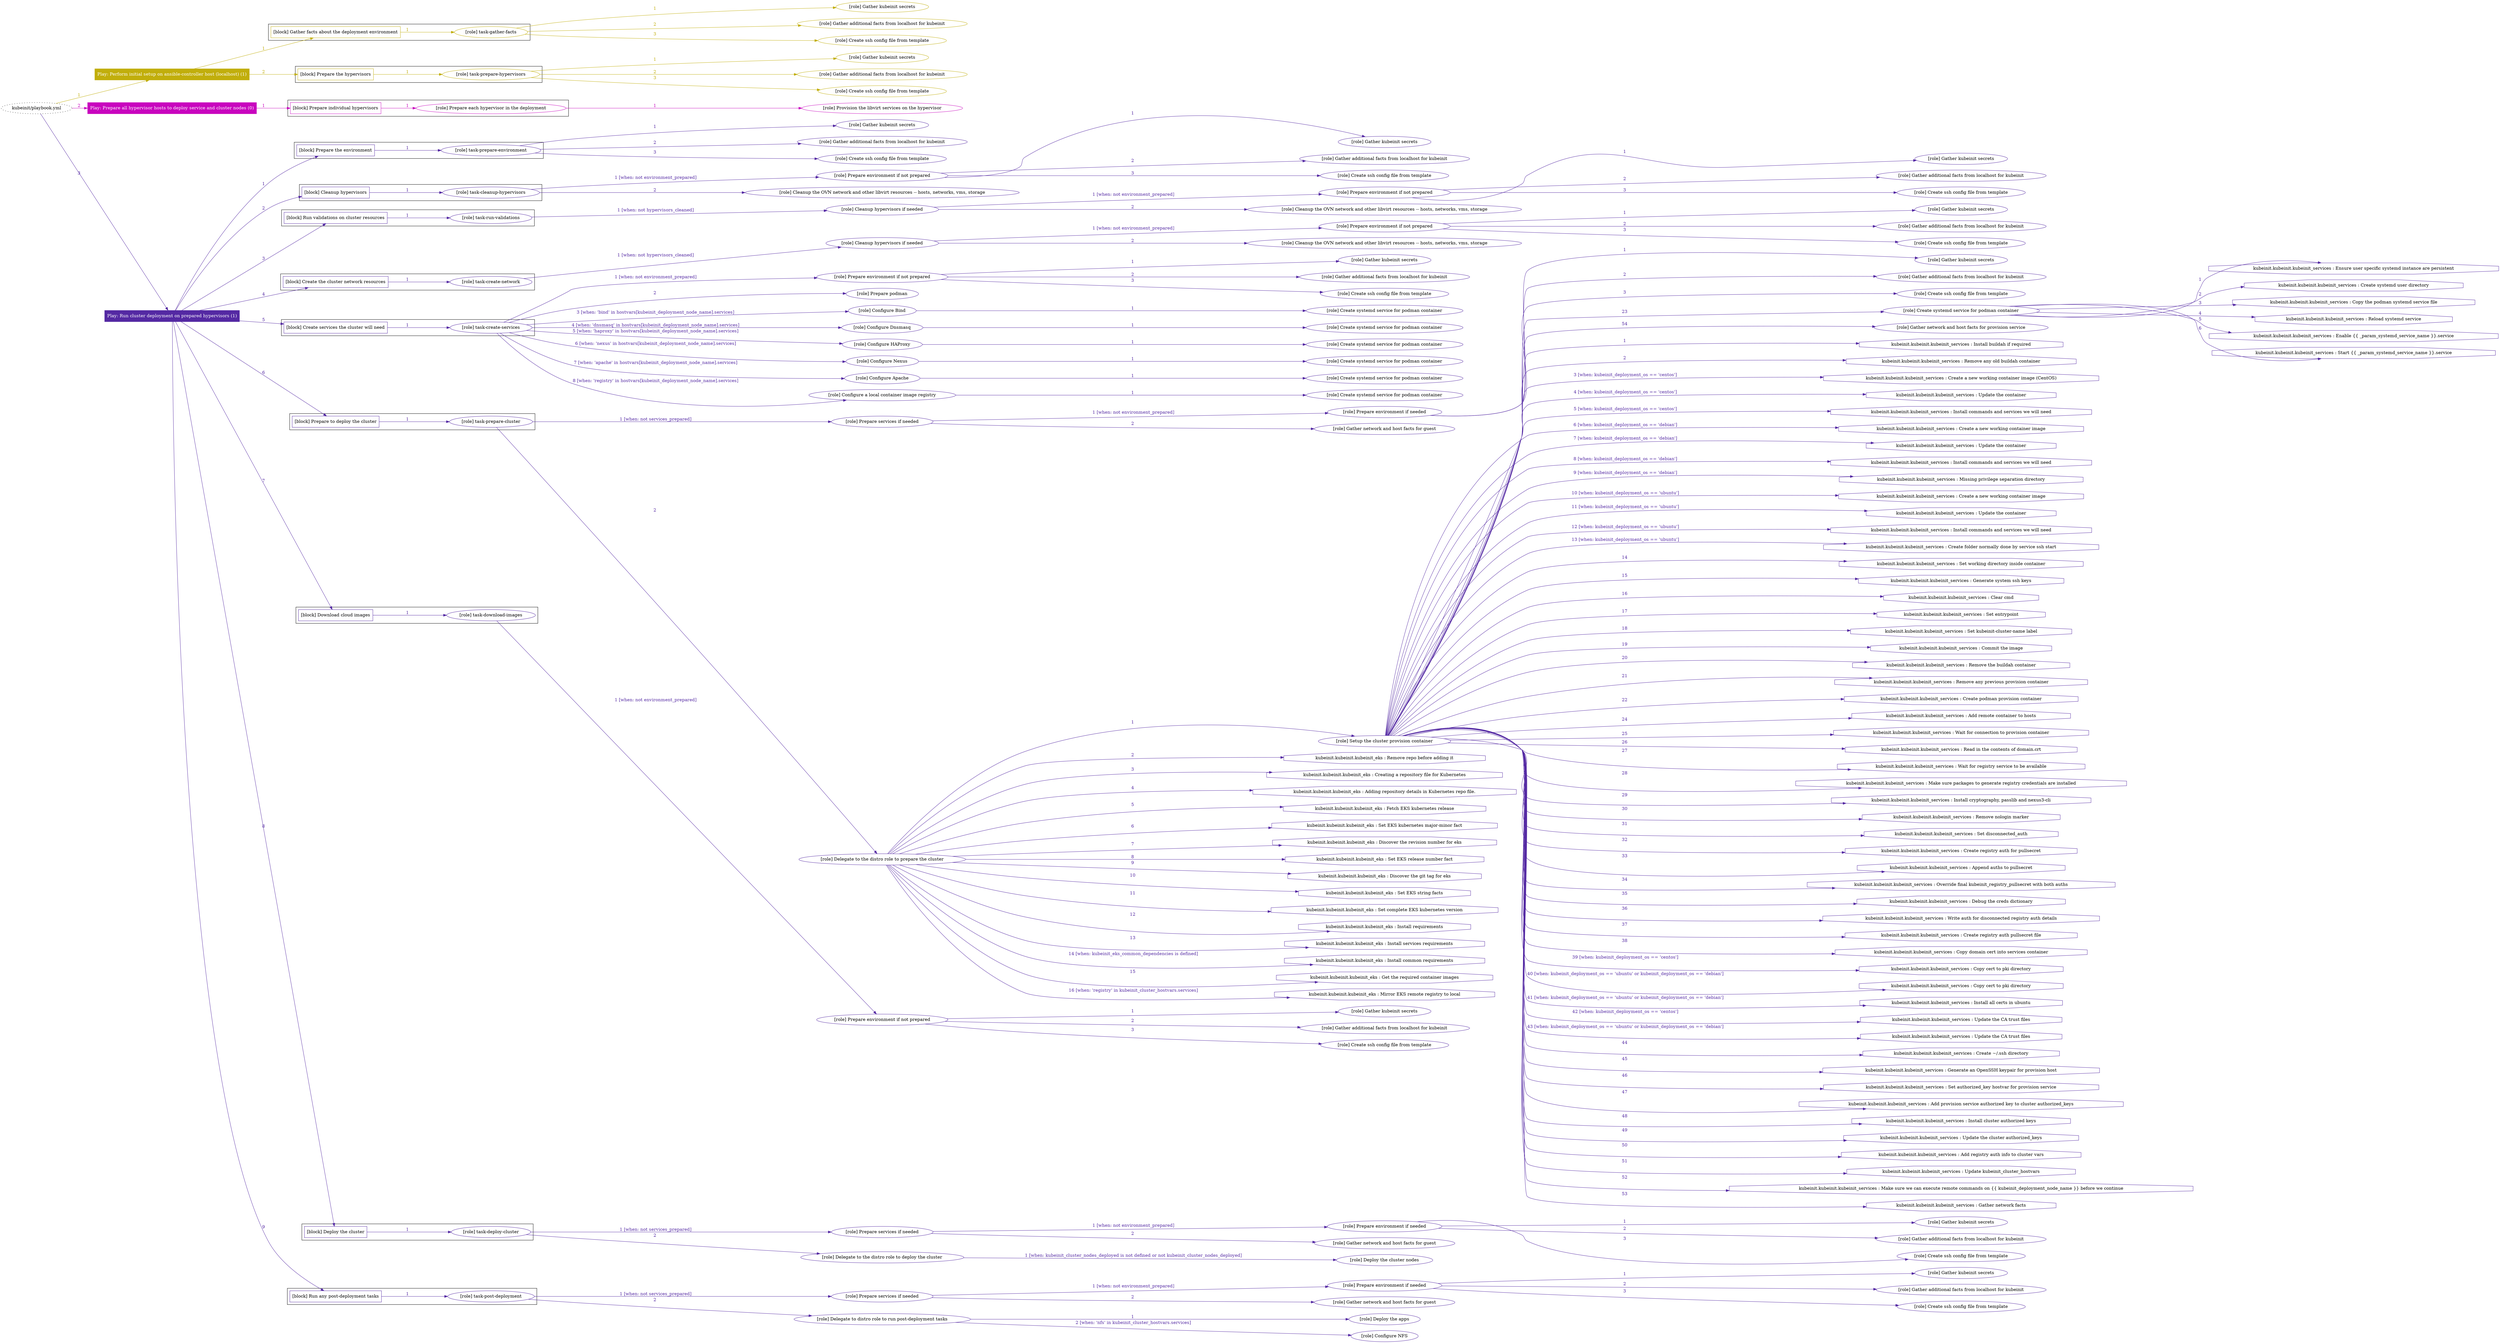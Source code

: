 digraph {
	graph [concentrate=true ordering=in rankdir=LR ratio=fill]
	edge [esep=5 sep=10]
	"kubeinit/playbook.yml" [URL="/home/runner/work/kubeinit/kubeinit/kubeinit/playbook.yml" id=playbook_c8748489 style=dotted]
	play_fb2e559e [label="Play: Perform initial setup on ansible-controller host (localhost) (1)" URL="/home/runner/work/kubeinit/kubeinit/kubeinit/playbook.yml" color="#c1ae0b" fontcolor="#ffffff" id=play_fb2e559e shape=box style=filled tooltip=localhost]
	"kubeinit/playbook.yml" -> play_fb2e559e [label="1 " color="#c1ae0b" fontcolor="#c1ae0b" id=edge_7913e913 labeltooltip="1 " tooltip="1 "]
	subgraph "Gather kubeinit secrets" {
		role_917d4eb1 [label="[role] Gather kubeinit secrets" URL="/home/runner/.ansible/collections/ansible_collections/kubeinit/kubeinit/roles/kubeinit_prepare/tasks/gather_kubeinit_facts.yml" color="#c1ae0b" id=role_917d4eb1 tooltip="Gather kubeinit secrets"]
	}
	subgraph "Gather additional facts from localhost for kubeinit" {
		role_8b3401e4 [label="[role] Gather additional facts from localhost for kubeinit" URL="/home/runner/.ansible/collections/ansible_collections/kubeinit/kubeinit/roles/kubeinit_prepare/tasks/gather_kubeinit_facts.yml" color="#c1ae0b" id=role_8b3401e4 tooltip="Gather additional facts from localhost for kubeinit"]
	}
	subgraph "Create ssh config file from template" {
		role_09d0ac4f [label="[role] Create ssh config file from template" URL="/home/runner/.ansible/collections/ansible_collections/kubeinit/kubeinit/roles/kubeinit_prepare/tasks/gather_kubeinit_facts.yml" color="#c1ae0b" id=role_09d0ac4f tooltip="Create ssh config file from template"]
	}
	subgraph "task-gather-facts" {
		role_a0861a09 [label="[role] task-gather-facts" URL="/home/runner/work/kubeinit/kubeinit/kubeinit/playbook.yml" color="#c1ae0b" id=role_a0861a09 tooltip="task-gather-facts"]
		role_a0861a09 -> role_917d4eb1 [label="1 " color="#c1ae0b" fontcolor="#c1ae0b" id=edge_d6af020c labeltooltip="1 " tooltip="1 "]
		role_a0861a09 -> role_8b3401e4 [label="2 " color="#c1ae0b" fontcolor="#c1ae0b" id=edge_a327770d labeltooltip="2 " tooltip="2 "]
		role_a0861a09 -> role_09d0ac4f [label="3 " color="#c1ae0b" fontcolor="#c1ae0b" id=edge_0ef47b00 labeltooltip="3 " tooltip="3 "]
	}
	subgraph "Gather kubeinit secrets" {
		role_64f3facf [label="[role] Gather kubeinit secrets" URL="/home/runner/.ansible/collections/ansible_collections/kubeinit/kubeinit/roles/kubeinit_prepare/tasks/gather_kubeinit_facts.yml" color="#c1ae0b" id=role_64f3facf tooltip="Gather kubeinit secrets"]
	}
	subgraph "Gather additional facts from localhost for kubeinit" {
		role_be6d3495 [label="[role] Gather additional facts from localhost for kubeinit" URL="/home/runner/.ansible/collections/ansible_collections/kubeinit/kubeinit/roles/kubeinit_prepare/tasks/gather_kubeinit_facts.yml" color="#c1ae0b" id=role_be6d3495 tooltip="Gather additional facts from localhost for kubeinit"]
	}
	subgraph "Create ssh config file from template" {
		role_f48a6b48 [label="[role] Create ssh config file from template" URL="/home/runner/.ansible/collections/ansible_collections/kubeinit/kubeinit/roles/kubeinit_prepare/tasks/gather_kubeinit_facts.yml" color="#c1ae0b" id=role_f48a6b48 tooltip="Create ssh config file from template"]
	}
	subgraph "task-prepare-hypervisors" {
		role_ba18dc6f [label="[role] task-prepare-hypervisors" URL="/home/runner/work/kubeinit/kubeinit/kubeinit/playbook.yml" color="#c1ae0b" id=role_ba18dc6f tooltip="task-prepare-hypervisors"]
		role_ba18dc6f -> role_64f3facf [label="1 " color="#c1ae0b" fontcolor="#c1ae0b" id=edge_21352a49 labeltooltip="1 " tooltip="1 "]
		role_ba18dc6f -> role_be6d3495 [label="2 " color="#c1ae0b" fontcolor="#c1ae0b" id=edge_9fca9a1a labeltooltip="2 " tooltip="2 "]
		role_ba18dc6f -> role_f48a6b48 [label="3 " color="#c1ae0b" fontcolor="#c1ae0b" id=edge_b2960c70 labeltooltip="3 " tooltip="3 "]
	}
	subgraph "Play: Perform initial setup on ansible-controller host (localhost) (1)" {
		play_fb2e559e -> block_f81df70b [label=1 color="#c1ae0b" fontcolor="#c1ae0b" id=edge_03d8780d labeltooltip=1 tooltip=1]
		subgraph cluster_block_f81df70b {
			block_f81df70b [label="[block] Gather facts about the deployment environment" URL="/home/runner/work/kubeinit/kubeinit/kubeinit/playbook.yml" color="#c1ae0b" id=block_f81df70b labeltooltip="Gather facts about the deployment environment" shape=box tooltip="Gather facts about the deployment environment"]
			block_f81df70b -> role_a0861a09 [label="1 " color="#c1ae0b" fontcolor="#c1ae0b" id=edge_ae7db26b labeltooltip="1 " tooltip="1 "]
		}
		play_fb2e559e -> block_33f28250 [label=2 color="#c1ae0b" fontcolor="#c1ae0b" id=edge_46e2fc99 labeltooltip=2 tooltip=2]
		subgraph cluster_block_33f28250 {
			block_33f28250 [label="[block] Prepare the hypervisors" URL="/home/runner/work/kubeinit/kubeinit/kubeinit/playbook.yml" color="#c1ae0b" id=block_33f28250 labeltooltip="Prepare the hypervisors" shape=box tooltip="Prepare the hypervisors"]
			block_33f28250 -> role_ba18dc6f [label="1 " color="#c1ae0b" fontcolor="#c1ae0b" id=edge_c78a72f6 labeltooltip="1 " tooltip="1 "]
		}
	}
	play_ddf05b1a [label="Play: Prepare all hypervisor hosts to deploy service and cluster nodes (0)" URL="/home/runner/work/kubeinit/kubeinit/kubeinit/playbook.yml" color="#c804be" fontcolor="#ffffff" id=play_ddf05b1a shape=box style=filled tooltip="Play: Prepare all hypervisor hosts to deploy service and cluster nodes (0)"]
	"kubeinit/playbook.yml" -> play_ddf05b1a [label="2 " color="#c804be" fontcolor="#c804be" id=edge_23d1a998 labeltooltip="2 " tooltip="2 "]
	subgraph "Provision the libvirt services on the hypervisor" {
		role_2c872842 [label="[role] Provision the libvirt services on the hypervisor" URL="/home/runner/.ansible/collections/ansible_collections/kubeinit/kubeinit/roles/kubeinit_prepare/tasks/prepare_hypervisor.yml" color="#c804be" id=role_2c872842 tooltip="Provision the libvirt services on the hypervisor"]
	}
	subgraph "Prepare each hypervisor in the deployment" {
		role_eac069d2 [label="[role] Prepare each hypervisor in the deployment" URL="/home/runner/work/kubeinit/kubeinit/kubeinit/playbook.yml" color="#c804be" id=role_eac069d2 tooltip="Prepare each hypervisor in the deployment"]
		role_eac069d2 -> role_2c872842 [label="1 " color="#c804be" fontcolor="#c804be" id=edge_7da2a819 labeltooltip="1 " tooltip="1 "]
	}
	subgraph "Play: Prepare all hypervisor hosts to deploy service and cluster nodes (0)" {
		play_ddf05b1a -> block_d33e672b [label=1 color="#c804be" fontcolor="#c804be" id=edge_3ab1cb49 labeltooltip=1 tooltip=1]
		subgraph cluster_block_d33e672b {
			block_d33e672b [label="[block] Prepare individual hypervisors" URL="/home/runner/work/kubeinit/kubeinit/kubeinit/playbook.yml" color="#c804be" id=block_d33e672b labeltooltip="Prepare individual hypervisors" shape=box tooltip="Prepare individual hypervisors"]
			block_d33e672b -> role_eac069d2 [label="1 " color="#c804be" fontcolor="#c804be" id=edge_25d77496 labeltooltip="1 " tooltip="1 "]
		}
	}
	play_7e752fc4 [label="Play: Run cluster deployment on prepared hypervisors (1)" URL="/home/runner/work/kubeinit/kubeinit/kubeinit/playbook.yml" color="#5429a3" fontcolor="#ffffff" id=play_7e752fc4 shape=box style=filled tooltip=localhost]
	"kubeinit/playbook.yml" -> play_7e752fc4 [label="3 " color="#5429a3" fontcolor="#5429a3" id=edge_c221dce6 labeltooltip="3 " tooltip="3 "]
	subgraph "Gather kubeinit secrets" {
		role_bf387210 [label="[role] Gather kubeinit secrets" URL="/home/runner/.ansible/collections/ansible_collections/kubeinit/kubeinit/roles/kubeinit_prepare/tasks/gather_kubeinit_facts.yml" color="#5429a3" id=role_bf387210 tooltip="Gather kubeinit secrets"]
	}
	subgraph "Gather additional facts from localhost for kubeinit" {
		role_758d145d [label="[role] Gather additional facts from localhost for kubeinit" URL="/home/runner/.ansible/collections/ansible_collections/kubeinit/kubeinit/roles/kubeinit_prepare/tasks/gather_kubeinit_facts.yml" color="#5429a3" id=role_758d145d tooltip="Gather additional facts from localhost for kubeinit"]
	}
	subgraph "Create ssh config file from template" {
		role_428f699b [label="[role] Create ssh config file from template" URL="/home/runner/.ansible/collections/ansible_collections/kubeinit/kubeinit/roles/kubeinit_prepare/tasks/gather_kubeinit_facts.yml" color="#5429a3" id=role_428f699b tooltip="Create ssh config file from template"]
	}
	subgraph "task-prepare-environment" {
		role_1a2e92b1 [label="[role] task-prepare-environment" URL="/home/runner/work/kubeinit/kubeinit/kubeinit/playbook.yml" color="#5429a3" id=role_1a2e92b1 tooltip="task-prepare-environment"]
		role_1a2e92b1 -> role_bf387210 [label="1 " color="#5429a3" fontcolor="#5429a3" id=edge_a5a3406c labeltooltip="1 " tooltip="1 "]
		role_1a2e92b1 -> role_758d145d [label="2 " color="#5429a3" fontcolor="#5429a3" id=edge_ce65a2fe labeltooltip="2 " tooltip="2 "]
		role_1a2e92b1 -> role_428f699b [label="3 " color="#5429a3" fontcolor="#5429a3" id=edge_bc54ecad labeltooltip="3 " tooltip="3 "]
	}
	subgraph "Gather kubeinit secrets" {
		role_ff8cbb96 [label="[role] Gather kubeinit secrets" URL="/home/runner/.ansible/collections/ansible_collections/kubeinit/kubeinit/roles/kubeinit_prepare/tasks/gather_kubeinit_facts.yml" color="#5429a3" id=role_ff8cbb96 tooltip="Gather kubeinit secrets"]
	}
	subgraph "Gather additional facts from localhost for kubeinit" {
		role_74faa00a [label="[role] Gather additional facts from localhost for kubeinit" URL="/home/runner/.ansible/collections/ansible_collections/kubeinit/kubeinit/roles/kubeinit_prepare/tasks/gather_kubeinit_facts.yml" color="#5429a3" id=role_74faa00a tooltip="Gather additional facts from localhost for kubeinit"]
	}
	subgraph "Create ssh config file from template" {
		role_2558b312 [label="[role] Create ssh config file from template" URL="/home/runner/.ansible/collections/ansible_collections/kubeinit/kubeinit/roles/kubeinit_prepare/tasks/gather_kubeinit_facts.yml" color="#5429a3" id=role_2558b312 tooltip="Create ssh config file from template"]
	}
	subgraph "Prepare environment if not prepared" {
		role_7e2cb598 [label="[role] Prepare environment if not prepared" URL="/home/runner/.ansible/collections/ansible_collections/kubeinit/kubeinit/roles/kubeinit_prepare/tasks/cleanup_hypervisors.yml" color="#5429a3" id=role_7e2cb598 tooltip="Prepare environment if not prepared"]
		role_7e2cb598 -> role_ff8cbb96 [label="1 " color="#5429a3" fontcolor="#5429a3" id=edge_72479826 labeltooltip="1 " tooltip="1 "]
		role_7e2cb598 -> role_74faa00a [label="2 " color="#5429a3" fontcolor="#5429a3" id=edge_42c2cdb6 labeltooltip="2 " tooltip="2 "]
		role_7e2cb598 -> role_2558b312 [label="3 " color="#5429a3" fontcolor="#5429a3" id=edge_12a954f9 labeltooltip="3 " tooltip="3 "]
	}
	subgraph "Cleanup the OVN network and other libvirt resources -- hosts, networks, vms, storage" {
		role_c6b86727 [label="[role] Cleanup the OVN network and other libvirt resources -- hosts, networks, vms, storage" URL="/home/runner/.ansible/collections/ansible_collections/kubeinit/kubeinit/roles/kubeinit_prepare/tasks/cleanup_hypervisors.yml" color="#5429a3" id=role_c6b86727 tooltip="Cleanup the OVN network and other libvirt resources -- hosts, networks, vms, storage"]
	}
	subgraph "task-cleanup-hypervisors" {
		role_20e37e53 [label="[role] task-cleanup-hypervisors" URL="/home/runner/work/kubeinit/kubeinit/kubeinit/playbook.yml" color="#5429a3" id=role_20e37e53 tooltip="task-cleanup-hypervisors"]
		role_20e37e53 -> role_7e2cb598 [label="1 [when: not environment_prepared]" color="#5429a3" fontcolor="#5429a3" id=edge_6cad60a3 labeltooltip="1 [when: not environment_prepared]" tooltip="1 [when: not environment_prepared]"]
		role_20e37e53 -> role_c6b86727 [label="2 " color="#5429a3" fontcolor="#5429a3" id=edge_10ae04dc labeltooltip="2 " tooltip="2 "]
	}
	subgraph "Gather kubeinit secrets" {
		role_6c9ca106 [label="[role] Gather kubeinit secrets" URL="/home/runner/.ansible/collections/ansible_collections/kubeinit/kubeinit/roles/kubeinit_prepare/tasks/gather_kubeinit_facts.yml" color="#5429a3" id=role_6c9ca106 tooltip="Gather kubeinit secrets"]
	}
	subgraph "Gather additional facts from localhost for kubeinit" {
		role_018cd2fb [label="[role] Gather additional facts from localhost for kubeinit" URL="/home/runner/.ansible/collections/ansible_collections/kubeinit/kubeinit/roles/kubeinit_prepare/tasks/gather_kubeinit_facts.yml" color="#5429a3" id=role_018cd2fb tooltip="Gather additional facts from localhost for kubeinit"]
	}
	subgraph "Create ssh config file from template" {
		role_d214189b [label="[role] Create ssh config file from template" URL="/home/runner/.ansible/collections/ansible_collections/kubeinit/kubeinit/roles/kubeinit_prepare/tasks/gather_kubeinit_facts.yml" color="#5429a3" id=role_d214189b tooltip="Create ssh config file from template"]
	}
	subgraph "Prepare environment if not prepared" {
		role_265940ef [label="[role] Prepare environment if not prepared" URL="/home/runner/.ansible/collections/ansible_collections/kubeinit/kubeinit/roles/kubeinit_prepare/tasks/cleanup_hypervisors.yml" color="#5429a3" id=role_265940ef tooltip="Prepare environment if not prepared"]
		role_265940ef -> role_6c9ca106 [label="1 " color="#5429a3" fontcolor="#5429a3" id=edge_050c7a97 labeltooltip="1 " tooltip="1 "]
		role_265940ef -> role_018cd2fb [label="2 " color="#5429a3" fontcolor="#5429a3" id=edge_16ebe790 labeltooltip="2 " tooltip="2 "]
		role_265940ef -> role_d214189b [label="3 " color="#5429a3" fontcolor="#5429a3" id=edge_dc8898d6 labeltooltip="3 " tooltip="3 "]
	}
	subgraph "Cleanup the OVN network and other libvirt resources -- hosts, networks, vms, storage" {
		role_e66c5e94 [label="[role] Cleanup the OVN network and other libvirt resources -- hosts, networks, vms, storage" URL="/home/runner/.ansible/collections/ansible_collections/kubeinit/kubeinit/roles/kubeinit_prepare/tasks/cleanup_hypervisors.yml" color="#5429a3" id=role_e66c5e94 tooltip="Cleanup the OVN network and other libvirt resources -- hosts, networks, vms, storage"]
	}
	subgraph "Cleanup hypervisors if needed" {
		role_06774f4d [label="[role] Cleanup hypervisors if needed" URL="/home/runner/.ansible/collections/ansible_collections/kubeinit/kubeinit/roles/kubeinit_validations/tasks/main.yml" color="#5429a3" id=role_06774f4d tooltip="Cleanup hypervisors if needed"]
		role_06774f4d -> role_265940ef [label="1 [when: not environment_prepared]" color="#5429a3" fontcolor="#5429a3" id=edge_7c8d1067 labeltooltip="1 [when: not environment_prepared]" tooltip="1 [when: not environment_prepared]"]
		role_06774f4d -> role_e66c5e94 [label="2 " color="#5429a3" fontcolor="#5429a3" id=edge_3a28bebd labeltooltip="2 " tooltip="2 "]
	}
	subgraph "task-run-validations" {
		role_56ec66db [label="[role] task-run-validations" URL="/home/runner/work/kubeinit/kubeinit/kubeinit/playbook.yml" color="#5429a3" id=role_56ec66db tooltip="task-run-validations"]
		role_56ec66db -> role_06774f4d [label="1 [when: not hypervisors_cleaned]" color="#5429a3" fontcolor="#5429a3" id=edge_4b39b906 labeltooltip="1 [when: not hypervisors_cleaned]" tooltip="1 [when: not hypervisors_cleaned]"]
	}
	subgraph "Gather kubeinit secrets" {
		role_5262caf5 [label="[role] Gather kubeinit secrets" URL="/home/runner/.ansible/collections/ansible_collections/kubeinit/kubeinit/roles/kubeinit_prepare/tasks/gather_kubeinit_facts.yml" color="#5429a3" id=role_5262caf5 tooltip="Gather kubeinit secrets"]
	}
	subgraph "Gather additional facts from localhost for kubeinit" {
		role_4b88cad7 [label="[role] Gather additional facts from localhost for kubeinit" URL="/home/runner/.ansible/collections/ansible_collections/kubeinit/kubeinit/roles/kubeinit_prepare/tasks/gather_kubeinit_facts.yml" color="#5429a3" id=role_4b88cad7 tooltip="Gather additional facts from localhost for kubeinit"]
	}
	subgraph "Create ssh config file from template" {
		role_25b246f7 [label="[role] Create ssh config file from template" URL="/home/runner/.ansible/collections/ansible_collections/kubeinit/kubeinit/roles/kubeinit_prepare/tasks/gather_kubeinit_facts.yml" color="#5429a3" id=role_25b246f7 tooltip="Create ssh config file from template"]
	}
	subgraph "Prepare environment if not prepared" {
		role_1970dfd9 [label="[role] Prepare environment if not prepared" URL="/home/runner/.ansible/collections/ansible_collections/kubeinit/kubeinit/roles/kubeinit_prepare/tasks/cleanup_hypervisors.yml" color="#5429a3" id=role_1970dfd9 tooltip="Prepare environment if not prepared"]
		role_1970dfd9 -> role_5262caf5 [label="1 " color="#5429a3" fontcolor="#5429a3" id=edge_66a93a14 labeltooltip="1 " tooltip="1 "]
		role_1970dfd9 -> role_4b88cad7 [label="2 " color="#5429a3" fontcolor="#5429a3" id=edge_6468a028 labeltooltip="2 " tooltip="2 "]
		role_1970dfd9 -> role_25b246f7 [label="3 " color="#5429a3" fontcolor="#5429a3" id=edge_7b67d1c8 labeltooltip="3 " tooltip="3 "]
	}
	subgraph "Cleanup the OVN network and other libvirt resources -- hosts, networks, vms, storage" {
		role_edd65542 [label="[role] Cleanup the OVN network and other libvirt resources -- hosts, networks, vms, storage" URL="/home/runner/.ansible/collections/ansible_collections/kubeinit/kubeinit/roles/kubeinit_prepare/tasks/cleanup_hypervisors.yml" color="#5429a3" id=role_edd65542 tooltip="Cleanup the OVN network and other libvirt resources -- hosts, networks, vms, storage"]
	}
	subgraph "Cleanup hypervisors if needed" {
		role_37b05f8e [label="[role] Cleanup hypervisors if needed" URL="/home/runner/.ansible/collections/ansible_collections/kubeinit/kubeinit/roles/kubeinit_libvirt/tasks/create_network.yml" color="#5429a3" id=role_37b05f8e tooltip="Cleanup hypervisors if needed"]
		role_37b05f8e -> role_1970dfd9 [label="1 [when: not environment_prepared]" color="#5429a3" fontcolor="#5429a3" id=edge_f1166cb2 labeltooltip="1 [when: not environment_prepared]" tooltip="1 [when: not environment_prepared]"]
		role_37b05f8e -> role_edd65542 [label="2 " color="#5429a3" fontcolor="#5429a3" id=edge_d364e016 labeltooltip="2 " tooltip="2 "]
	}
	subgraph "task-create-network" {
		role_874ecef6 [label="[role] task-create-network" URL="/home/runner/work/kubeinit/kubeinit/kubeinit/playbook.yml" color="#5429a3" id=role_874ecef6 tooltip="task-create-network"]
		role_874ecef6 -> role_37b05f8e [label="1 [when: not hypervisors_cleaned]" color="#5429a3" fontcolor="#5429a3" id=edge_227b4dd4 labeltooltip="1 [when: not hypervisors_cleaned]" tooltip="1 [when: not hypervisors_cleaned]"]
	}
	subgraph "Gather kubeinit secrets" {
		role_4ab8a3ce [label="[role] Gather kubeinit secrets" URL="/home/runner/.ansible/collections/ansible_collections/kubeinit/kubeinit/roles/kubeinit_prepare/tasks/gather_kubeinit_facts.yml" color="#5429a3" id=role_4ab8a3ce tooltip="Gather kubeinit secrets"]
	}
	subgraph "Gather additional facts from localhost for kubeinit" {
		role_e968c5d1 [label="[role] Gather additional facts from localhost for kubeinit" URL="/home/runner/.ansible/collections/ansible_collections/kubeinit/kubeinit/roles/kubeinit_prepare/tasks/gather_kubeinit_facts.yml" color="#5429a3" id=role_e968c5d1 tooltip="Gather additional facts from localhost for kubeinit"]
	}
	subgraph "Create ssh config file from template" {
		role_7c8267ae [label="[role] Create ssh config file from template" URL="/home/runner/.ansible/collections/ansible_collections/kubeinit/kubeinit/roles/kubeinit_prepare/tasks/gather_kubeinit_facts.yml" color="#5429a3" id=role_7c8267ae tooltip="Create ssh config file from template"]
	}
	subgraph "Prepare environment if not prepared" {
		role_24d4cf4d [label="[role] Prepare environment if not prepared" URL="/home/runner/.ansible/collections/ansible_collections/kubeinit/kubeinit/roles/kubeinit_services/tasks/main.yml" color="#5429a3" id=role_24d4cf4d tooltip="Prepare environment if not prepared"]
		role_24d4cf4d -> role_4ab8a3ce [label="1 " color="#5429a3" fontcolor="#5429a3" id=edge_96d90708 labeltooltip="1 " tooltip="1 "]
		role_24d4cf4d -> role_e968c5d1 [label="2 " color="#5429a3" fontcolor="#5429a3" id=edge_cdb54001 labeltooltip="2 " tooltip="2 "]
		role_24d4cf4d -> role_7c8267ae [label="3 " color="#5429a3" fontcolor="#5429a3" id=edge_5c82b5cf labeltooltip="3 " tooltip="3 "]
	}
	subgraph "Prepare podman" {
		role_c1b1eaa4 [label="[role] Prepare podman" URL="/home/runner/.ansible/collections/ansible_collections/kubeinit/kubeinit/roles/kubeinit_services/tasks/00_create_service_pod.yml" color="#5429a3" id=role_c1b1eaa4 tooltip="Prepare podman"]
	}
	subgraph "Create systemd service for podman container" {
		role_f79ccd6f [label="[role] Create systemd service for podman container" URL="/home/runner/.ansible/collections/ansible_collections/kubeinit/kubeinit/roles/kubeinit_bind/tasks/main.yml" color="#5429a3" id=role_f79ccd6f tooltip="Create systemd service for podman container"]
	}
	subgraph "Configure Bind" {
		role_5aa05a70 [label="[role] Configure Bind" URL="/home/runner/.ansible/collections/ansible_collections/kubeinit/kubeinit/roles/kubeinit_services/tasks/start_services_containers.yml" color="#5429a3" id=role_5aa05a70 tooltip="Configure Bind"]
		role_5aa05a70 -> role_f79ccd6f [label="1 " color="#5429a3" fontcolor="#5429a3" id=edge_36252aa0 labeltooltip="1 " tooltip="1 "]
	}
	subgraph "Create systemd service for podman container" {
		role_fb37086d [label="[role] Create systemd service for podman container" URL="/home/runner/.ansible/collections/ansible_collections/kubeinit/kubeinit/roles/kubeinit_dnsmasq/tasks/main.yml" color="#5429a3" id=role_fb37086d tooltip="Create systemd service for podman container"]
	}
	subgraph "Configure Dnsmasq" {
		role_da778511 [label="[role] Configure Dnsmasq" URL="/home/runner/.ansible/collections/ansible_collections/kubeinit/kubeinit/roles/kubeinit_services/tasks/start_services_containers.yml" color="#5429a3" id=role_da778511 tooltip="Configure Dnsmasq"]
		role_da778511 -> role_fb37086d [label="1 " color="#5429a3" fontcolor="#5429a3" id=edge_e0f00f51 labeltooltip="1 " tooltip="1 "]
	}
	subgraph "Create systemd service for podman container" {
		role_34b3a8dc [label="[role] Create systemd service for podman container" URL="/home/runner/.ansible/collections/ansible_collections/kubeinit/kubeinit/roles/kubeinit_haproxy/tasks/main.yml" color="#5429a3" id=role_34b3a8dc tooltip="Create systemd service for podman container"]
	}
	subgraph "Configure HAProxy" {
		role_690337ed [label="[role] Configure HAProxy" URL="/home/runner/.ansible/collections/ansible_collections/kubeinit/kubeinit/roles/kubeinit_services/tasks/start_services_containers.yml" color="#5429a3" id=role_690337ed tooltip="Configure HAProxy"]
		role_690337ed -> role_34b3a8dc [label="1 " color="#5429a3" fontcolor="#5429a3" id=edge_c829019b labeltooltip="1 " tooltip="1 "]
	}
	subgraph "Create systemd service for podman container" {
		role_875abeb9 [label="[role] Create systemd service for podman container" URL="/home/runner/.ansible/collections/ansible_collections/kubeinit/kubeinit/roles/kubeinit_nexus/tasks/main.yml" color="#5429a3" id=role_875abeb9 tooltip="Create systemd service for podman container"]
	}
	subgraph "Configure Nexus" {
		role_7b577aba [label="[role] Configure Nexus" URL="/home/runner/.ansible/collections/ansible_collections/kubeinit/kubeinit/roles/kubeinit_services/tasks/start_services_containers.yml" color="#5429a3" id=role_7b577aba tooltip="Configure Nexus"]
		role_7b577aba -> role_875abeb9 [label="1 " color="#5429a3" fontcolor="#5429a3" id=edge_9b81e3c2 labeltooltip="1 " tooltip="1 "]
	}
	subgraph "Create systemd service for podman container" {
		role_63e33fc1 [label="[role] Create systemd service for podman container" URL="/home/runner/.ansible/collections/ansible_collections/kubeinit/kubeinit/roles/kubeinit_apache/tasks/main.yml" color="#5429a3" id=role_63e33fc1 tooltip="Create systemd service for podman container"]
	}
	subgraph "Configure Apache" {
		role_fff02c36 [label="[role] Configure Apache" URL="/home/runner/.ansible/collections/ansible_collections/kubeinit/kubeinit/roles/kubeinit_services/tasks/start_services_containers.yml" color="#5429a3" id=role_fff02c36 tooltip="Configure Apache"]
		role_fff02c36 -> role_63e33fc1 [label="1 " color="#5429a3" fontcolor="#5429a3" id=edge_84eaafb7 labeltooltip="1 " tooltip="1 "]
	}
	subgraph "Create systemd service for podman container" {
		role_181ddd73 [label="[role] Create systemd service for podman container" URL="/home/runner/.ansible/collections/ansible_collections/kubeinit/kubeinit/roles/kubeinit_registry/tasks/main.yml" color="#5429a3" id=role_181ddd73 tooltip="Create systemd service for podman container"]
	}
	subgraph "Configure a local container image registry" {
		role_dde7ce66 [label="[role] Configure a local container image registry" URL="/home/runner/.ansible/collections/ansible_collections/kubeinit/kubeinit/roles/kubeinit_services/tasks/start_services_containers.yml" color="#5429a3" id=role_dde7ce66 tooltip="Configure a local container image registry"]
		role_dde7ce66 -> role_181ddd73 [label="1 " color="#5429a3" fontcolor="#5429a3" id=edge_3172a178 labeltooltip="1 " tooltip="1 "]
	}
	subgraph "task-create-services" {
		role_5d4e287e [label="[role] task-create-services" URL="/home/runner/work/kubeinit/kubeinit/kubeinit/playbook.yml" color="#5429a3" id=role_5d4e287e tooltip="task-create-services"]
		role_5d4e287e -> role_24d4cf4d [label="1 [when: not environment_prepared]" color="#5429a3" fontcolor="#5429a3" id=edge_a68a532e labeltooltip="1 [when: not environment_prepared]" tooltip="1 [when: not environment_prepared]"]
		role_5d4e287e -> role_c1b1eaa4 [label="2 " color="#5429a3" fontcolor="#5429a3" id=edge_56697d16 labeltooltip="2 " tooltip="2 "]
		role_5d4e287e -> role_5aa05a70 [label="3 [when: 'bind' in hostvars[kubeinit_deployment_node_name].services]" color="#5429a3" fontcolor="#5429a3" id=edge_a055f302 labeltooltip="3 [when: 'bind' in hostvars[kubeinit_deployment_node_name].services]" tooltip="3 [when: 'bind' in hostvars[kubeinit_deployment_node_name].services]"]
		role_5d4e287e -> role_da778511 [label="4 [when: 'dnsmasq' in hostvars[kubeinit_deployment_node_name].services]" color="#5429a3" fontcolor="#5429a3" id=edge_8e56bc7d labeltooltip="4 [when: 'dnsmasq' in hostvars[kubeinit_deployment_node_name].services]" tooltip="4 [when: 'dnsmasq' in hostvars[kubeinit_deployment_node_name].services]"]
		role_5d4e287e -> role_690337ed [label="5 [when: 'haproxy' in hostvars[kubeinit_deployment_node_name].services]" color="#5429a3" fontcolor="#5429a3" id=edge_4c22113a labeltooltip="5 [when: 'haproxy' in hostvars[kubeinit_deployment_node_name].services]" tooltip="5 [when: 'haproxy' in hostvars[kubeinit_deployment_node_name].services]"]
		role_5d4e287e -> role_7b577aba [label="6 [when: 'nexus' in hostvars[kubeinit_deployment_node_name].services]" color="#5429a3" fontcolor="#5429a3" id=edge_b3cc84e1 labeltooltip="6 [when: 'nexus' in hostvars[kubeinit_deployment_node_name].services]" tooltip="6 [when: 'nexus' in hostvars[kubeinit_deployment_node_name].services]"]
		role_5d4e287e -> role_fff02c36 [label="7 [when: 'apache' in hostvars[kubeinit_deployment_node_name].services]" color="#5429a3" fontcolor="#5429a3" id=edge_c29682d5 labeltooltip="7 [when: 'apache' in hostvars[kubeinit_deployment_node_name].services]" tooltip="7 [when: 'apache' in hostvars[kubeinit_deployment_node_name].services]"]
		role_5d4e287e -> role_dde7ce66 [label="8 [when: 'registry' in hostvars[kubeinit_deployment_node_name].services]" color="#5429a3" fontcolor="#5429a3" id=edge_f8181a7f labeltooltip="8 [when: 'registry' in hostvars[kubeinit_deployment_node_name].services]" tooltip="8 [when: 'registry' in hostvars[kubeinit_deployment_node_name].services]"]
	}
	subgraph "Gather kubeinit secrets" {
		role_acb31061 [label="[role] Gather kubeinit secrets" URL="/home/runner/.ansible/collections/ansible_collections/kubeinit/kubeinit/roles/kubeinit_prepare/tasks/gather_kubeinit_facts.yml" color="#5429a3" id=role_acb31061 tooltip="Gather kubeinit secrets"]
	}
	subgraph "Gather additional facts from localhost for kubeinit" {
		role_3d6ffb60 [label="[role] Gather additional facts from localhost for kubeinit" URL="/home/runner/.ansible/collections/ansible_collections/kubeinit/kubeinit/roles/kubeinit_prepare/tasks/gather_kubeinit_facts.yml" color="#5429a3" id=role_3d6ffb60 tooltip="Gather additional facts from localhost for kubeinit"]
	}
	subgraph "Create ssh config file from template" {
		role_f9ff4fcb [label="[role] Create ssh config file from template" URL="/home/runner/.ansible/collections/ansible_collections/kubeinit/kubeinit/roles/kubeinit_prepare/tasks/gather_kubeinit_facts.yml" color="#5429a3" id=role_f9ff4fcb tooltip="Create ssh config file from template"]
	}
	subgraph "Prepare environment if needed" {
		role_7acb830a [label="[role] Prepare environment if needed" URL="/home/runner/.ansible/collections/ansible_collections/kubeinit/kubeinit/roles/kubeinit_services/tasks/prepare_services.yml" color="#5429a3" id=role_7acb830a tooltip="Prepare environment if needed"]
		role_7acb830a -> role_acb31061 [label="1 " color="#5429a3" fontcolor="#5429a3" id=edge_ddac63cb labeltooltip="1 " tooltip="1 "]
		role_7acb830a -> role_3d6ffb60 [label="2 " color="#5429a3" fontcolor="#5429a3" id=edge_1d40bb94 labeltooltip="2 " tooltip="2 "]
		role_7acb830a -> role_f9ff4fcb [label="3 " color="#5429a3" fontcolor="#5429a3" id=edge_41826683 labeltooltip="3 " tooltip="3 "]
	}
	subgraph "Gather network and host facts for guest" {
		role_76802298 [label="[role] Gather network and host facts for guest" URL="/home/runner/.ansible/collections/ansible_collections/kubeinit/kubeinit/roles/kubeinit_services/tasks/prepare_services.yml" color="#5429a3" id=role_76802298 tooltip="Gather network and host facts for guest"]
	}
	subgraph "Prepare services if needed" {
		role_f6543b8a [label="[role] Prepare services if needed" URL="/home/runner/.ansible/collections/ansible_collections/kubeinit/kubeinit/roles/kubeinit_prepare/tasks/prepare_cluster.yml" color="#5429a3" id=role_f6543b8a tooltip="Prepare services if needed"]
		role_f6543b8a -> role_7acb830a [label="1 [when: not environment_prepared]" color="#5429a3" fontcolor="#5429a3" id=edge_1b902cfd labeltooltip="1 [when: not environment_prepared]" tooltip="1 [when: not environment_prepared]"]
		role_f6543b8a -> role_76802298 [label="2 " color="#5429a3" fontcolor="#5429a3" id=edge_f4906267 labeltooltip="2 " tooltip="2 "]
	}
	subgraph "Create systemd service for podman container" {
		role_094a4288 [label="[role] Create systemd service for podman container" URL="/home/runner/.ansible/collections/ansible_collections/kubeinit/kubeinit/roles/kubeinit_services/tasks/create_provision_container.yml" color="#5429a3" id=role_094a4288 tooltip="Create systemd service for podman container"]
		task_34b21dfc [label="kubeinit.kubeinit.kubeinit_services : Ensure user specific systemd instance are persistent" URL="/home/runner/.ansible/collections/ansible_collections/kubeinit/kubeinit/roles/kubeinit_services/tasks/create_managed_service.yml" color="#5429a3" id=task_34b21dfc shape=octagon tooltip="kubeinit.kubeinit.kubeinit_services : Ensure user specific systemd instance are persistent"]
		role_094a4288 -> task_34b21dfc [label="1 " color="#5429a3" fontcolor="#5429a3" id=edge_3283b779 labeltooltip="1 " tooltip="1 "]
		task_0f8f99b0 [label="kubeinit.kubeinit.kubeinit_services : Create systemd user directory" URL="/home/runner/.ansible/collections/ansible_collections/kubeinit/kubeinit/roles/kubeinit_services/tasks/create_managed_service.yml" color="#5429a3" id=task_0f8f99b0 shape=octagon tooltip="kubeinit.kubeinit.kubeinit_services : Create systemd user directory"]
		role_094a4288 -> task_0f8f99b0 [label="2 " color="#5429a3" fontcolor="#5429a3" id=edge_6356f658 labeltooltip="2 " tooltip="2 "]
		task_2093d93a [label="kubeinit.kubeinit.kubeinit_services : Copy the podman systemd service file" URL="/home/runner/.ansible/collections/ansible_collections/kubeinit/kubeinit/roles/kubeinit_services/tasks/create_managed_service.yml" color="#5429a3" id=task_2093d93a shape=octagon tooltip="kubeinit.kubeinit.kubeinit_services : Copy the podman systemd service file"]
		role_094a4288 -> task_2093d93a [label="3 " color="#5429a3" fontcolor="#5429a3" id=edge_1b53a46c labeltooltip="3 " tooltip="3 "]
		task_b1e78d90 [label="kubeinit.kubeinit.kubeinit_services : Reload systemd service" URL="/home/runner/.ansible/collections/ansible_collections/kubeinit/kubeinit/roles/kubeinit_services/tasks/create_managed_service.yml" color="#5429a3" id=task_b1e78d90 shape=octagon tooltip="kubeinit.kubeinit.kubeinit_services : Reload systemd service"]
		role_094a4288 -> task_b1e78d90 [label="4 " color="#5429a3" fontcolor="#5429a3" id=edge_1d1ecbdc labeltooltip="4 " tooltip="4 "]
		task_c885e9e6 [label="kubeinit.kubeinit.kubeinit_services : Enable {{ _param_systemd_service_name }}.service" URL="/home/runner/.ansible/collections/ansible_collections/kubeinit/kubeinit/roles/kubeinit_services/tasks/create_managed_service.yml" color="#5429a3" id=task_c885e9e6 shape=octagon tooltip="kubeinit.kubeinit.kubeinit_services : Enable {{ _param_systemd_service_name }}.service"]
		role_094a4288 -> task_c885e9e6 [label="5 " color="#5429a3" fontcolor="#5429a3" id=edge_04a53fc4 labeltooltip="5 " tooltip="5 "]
		task_d541cbb0 [label="kubeinit.kubeinit.kubeinit_services : Start {{ _param_systemd_service_name }}.service" URL="/home/runner/.ansible/collections/ansible_collections/kubeinit/kubeinit/roles/kubeinit_services/tasks/create_managed_service.yml" color="#5429a3" id=task_d541cbb0 shape=octagon tooltip="kubeinit.kubeinit.kubeinit_services : Start {{ _param_systemd_service_name }}.service"]
		role_094a4288 -> task_d541cbb0 [label="6 " color="#5429a3" fontcolor="#5429a3" id=edge_44dc23e4 labeltooltip="6 " tooltip="6 "]
	}
	subgraph "Gather network and host facts for provision service" {
		role_885185f2 [label="[role] Gather network and host facts for provision service" URL="/home/runner/.ansible/collections/ansible_collections/kubeinit/kubeinit/roles/kubeinit_services/tasks/create_provision_container.yml" color="#5429a3" id=role_885185f2 tooltip="Gather network and host facts for provision service"]
	}
	subgraph "Setup the cluster provision container" {
		role_5cfc1fea [label="[role] Setup the cluster provision container" URL="/home/runner/.ansible/collections/ansible_collections/kubeinit/kubeinit/roles/kubeinit_eks/tasks/prepare_cluster.yml" color="#5429a3" id=role_5cfc1fea tooltip="Setup the cluster provision container"]
		task_6059036f [label="kubeinit.kubeinit.kubeinit_services : Install buildah if required" URL="/home/runner/.ansible/collections/ansible_collections/kubeinit/kubeinit/roles/kubeinit_services/tasks/create_provision_container.yml" color="#5429a3" id=task_6059036f shape=octagon tooltip="kubeinit.kubeinit.kubeinit_services : Install buildah if required"]
		role_5cfc1fea -> task_6059036f [label="1 " color="#5429a3" fontcolor="#5429a3" id=edge_fefe0249 labeltooltip="1 " tooltip="1 "]
		task_4ecd62ca [label="kubeinit.kubeinit.kubeinit_services : Remove any old buildah container" URL="/home/runner/.ansible/collections/ansible_collections/kubeinit/kubeinit/roles/kubeinit_services/tasks/create_provision_container.yml" color="#5429a3" id=task_4ecd62ca shape=octagon tooltip="kubeinit.kubeinit.kubeinit_services : Remove any old buildah container"]
		role_5cfc1fea -> task_4ecd62ca [label="2 " color="#5429a3" fontcolor="#5429a3" id=edge_74319c8a labeltooltip="2 " tooltip="2 "]
		task_1dc627c4 [label="kubeinit.kubeinit.kubeinit_services : Create a new working container image (CentOS)" URL="/home/runner/.ansible/collections/ansible_collections/kubeinit/kubeinit/roles/kubeinit_services/tasks/create_provision_container.yml" color="#5429a3" id=task_1dc627c4 shape=octagon tooltip="kubeinit.kubeinit.kubeinit_services : Create a new working container image (CentOS)"]
		role_5cfc1fea -> task_1dc627c4 [label="3 [when: kubeinit_deployment_os == 'centos']" color="#5429a3" fontcolor="#5429a3" id=edge_33d3cc9b labeltooltip="3 [when: kubeinit_deployment_os == 'centos']" tooltip="3 [when: kubeinit_deployment_os == 'centos']"]
		task_7515db7e [label="kubeinit.kubeinit.kubeinit_services : Update the container" URL="/home/runner/.ansible/collections/ansible_collections/kubeinit/kubeinit/roles/kubeinit_services/tasks/create_provision_container.yml" color="#5429a3" id=task_7515db7e shape=octagon tooltip="kubeinit.kubeinit.kubeinit_services : Update the container"]
		role_5cfc1fea -> task_7515db7e [label="4 [when: kubeinit_deployment_os == 'centos']" color="#5429a3" fontcolor="#5429a3" id=edge_cbf5468e labeltooltip="4 [when: kubeinit_deployment_os == 'centos']" tooltip="4 [when: kubeinit_deployment_os == 'centos']"]
		task_d684b201 [label="kubeinit.kubeinit.kubeinit_services : Install commands and services we will need" URL="/home/runner/.ansible/collections/ansible_collections/kubeinit/kubeinit/roles/kubeinit_services/tasks/create_provision_container.yml" color="#5429a3" id=task_d684b201 shape=octagon tooltip="kubeinit.kubeinit.kubeinit_services : Install commands and services we will need"]
		role_5cfc1fea -> task_d684b201 [label="5 [when: kubeinit_deployment_os == 'centos']" color="#5429a3" fontcolor="#5429a3" id=edge_f227d703 labeltooltip="5 [when: kubeinit_deployment_os == 'centos']" tooltip="5 [when: kubeinit_deployment_os == 'centos']"]
		task_7fef3207 [label="kubeinit.kubeinit.kubeinit_services : Create a new working container image" URL="/home/runner/.ansible/collections/ansible_collections/kubeinit/kubeinit/roles/kubeinit_services/tasks/create_provision_container.yml" color="#5429a3" id=task_7fef3207 shape=octagon tooltip="kubeinit.kubeinit.kubeinit_services : Create a new working container image"]
		role_5cfc1fea -> task_7fef3207 [label="6 [when: kubeinit_deployment_os == 'debian']" color="#5429a3" fontcolor="#5429a3" id=edge_996c5e48 labeltooltip="6 [when: kubeinit_deployment_os == 'debian']" tooltip="6 [when: kubeinit_deployment_os == 'debian']"]
		task_8b1fbef9 [label="kubeinit.kubeinit.kubeinit_services : Update the container" URL="/home/runner/.ansible/collections/ansible_collections/kubeinit/kubeinit/roles/kubeinit_services/tasks/create_provision_container.yml" color="#5429a3" id=task_8b1fbef9 shape=octagon tooltip="kubeinit.kubeinit.kubeinit_services : Update the container"]
		role_5cfc1fea -> task_8b1fbef9 [label="7 [when: kubeinit_deployment_os == 'debian']" color="#5429a3" fontcolor="#5429a3" id=edge_3abcbd09 labeltooltip="7 [when: kubeinit_deployment_os == 'debian']" tooltip="7 [when: kubeinit_deployment_os == 'debian']"]
		task_3226ff80 [label="kubeinit.kubeinit.kubeinit_services : Install commands and services we will need" URL="/home/runner/.ansible/collections/ansible_collections/kubeinit/kubeinit/roles/kubeinit_services/tasks/create_provision_container.yml" color="#5429a3" id=task_3226ff80 shape=octagon tooltip="kubeinit.kubeinit.kubeinit_services : Install commands and services we will need"]
		role_5cfc1fea -> task_3226ff80 [label="8 [when: kubeinit_deployment_os == 'debian']" color="#5429a3" fontcolor="#5429a3" id=edge_22ce88dd labeltooltip="8 [when: kubeinit_deployment_os == 'debian']" tooltip="8 [when: kubeinit_deployment_os == 'debian']"]
		task_ba069799 [label="kubeinit.kubeinit.kubeinit_services : Missing privilege separation directory" URL="/home/runner/.ansible/collections/ansible_collections/kubeinit/kubeinit/roles/kubeinit_services/tasks/create_provision_container.yml" color="#5429a3" id=task_ba069799 shape=octagon tooltip="kubeinit.kubeinit.kubeinit_services : Missing privilege separation directory"]
		role_5cfc1fea -> task_ba069799 [label="9 [when: kubeinit_deployment_os == 'debian']" color="#5429a3" fontcolor="#5429a3" id=edge_09ccc4f6 labeltooltip="9 [when: kubeinit_deployment_os == 'debian']" tooltip="9 [when: kubeinit_deployment_os == 'debian']"]
		task_1d19a2be [label="kubeinit.kubeinit.kubeinit_services : Create a new working container image" URL="/home/runner/.ansible/collections/ansible_collections/kubeinit/kubeinit/roles/kubeinit_services/tasks/create_provision_container.yml" color="#5429a3" id=task_1d19a2be shape=octagon tooltip="kubeinit.kubeinit.kubeinit_services : Create a new working container image"]
		role_5cfc1fea -> task_1d19a2be [label="10 [when: kubeinit_deployment_os == 'ubuntu']" color="#5429a3" fontcolor="#5429a3" id=edge_4fbf160a labeltooltip="10 [when: kubeinit_deployment_os == 'ubuntu']" tooltip="10 [when: kubeinit_deployment_os == 'ubuntu']"]
		task_9b05b7bf [label="kubeinit.kubeinit.kubeinit_services : Update the container" URL="/home/runner/.ansible/collections/ansible_collections/kubeinit/kubeinit/roles/kubeinit_services/tasks/create_provision_container.yml" color="#5429a3" id=task_9b05b7bf shape=octagon tooltip="kubeinit.kubeinit.kubeinit_services : Update the container"]
		role_5cfc1fea -> task_9b05b7bf [label="11 [when: kubeinit_deployment_os == 'ubuntu']" color="#5429a3" fontcolor="#5429a3" id=edge_999edc9e labeltooltip="11 [when: kubeinit_deployment_os == 'ubuntu']" tooltip="11 [when: kubeinit_deployment_os == 'ubuntu']"]
		task_29243e62 [label="kubeinit.kubeinit.kubeinit_services : Install commands and services we will need" URL="/home/runner/.ansible/collections/ansible_collections/kubeinit/kubeinit/roles/kubeinit_services/tasks/create_provision_container.yml" color="#5429a3" id=task_29243e62 shape=octagon tooltip="kubeinit.kubeinit.kubeinit_services : Install commands and services we will need"]
		role_5cfc1fea -> task_29243e62 [label="12 [when: kubeinit_deployment_os == 'ubuntu']" color="#5429a3" fontcolor="#5429a3" id=edge_d675a393 labeltooltip="12 [when: kubeinit_deployment_os == 'ubuntu']" tooltip="12 [when: kubeinit_deployment_os == 'ubuntu']"]
		task_528896cc [label="kubeinit.kubeinit.kubeinit_services : Create folder normally done by service ssh start" URL="/home/runner/.ansible/collections/ansible_collections/kubeinit/kubeinit/roles/kubeinit_services/tasks/create_provision_container.yml" color="#5429a3" id=task_528896cc shape=octagon tooltip="kubeinit.kubeinit.kubeinit_services : Create folder normally done by service ssh start"]
		role_5cfc1fea -> task_528896cc [label="13 [when: kubeinit_deployment_os == 'ubuntu']" color="#5429a3" fontcolor="#5429a3" id=edge_32080aea labeltooltip="13 [when: kubeinit_deployment_os == 'ubuntu']" tooltip="13 [when: kubeinit_deployment_os == 'ubuntu']"]
		task_590a05d8 [label="kubeinit.kubeinit.kubeinit_services : Set working directory inside container" URL="/home/runner/.ansible/collections/ansible_collections/kubeinit/kubeinit/roles/kubeinit_services/tasks/create_provision_container.yml" color="#5429a3" id=task_590a05d8 shape=octagon tooltip="kubeinit.kubeinit.kubeinit_services : Set working directory inside container"]
		role_5cfc1fea -> task_590a05d8 [label="14 " color="#5429a3" fontcolor="#5429a3" id=edge_98ea98a1 labeltooltip="14 " tooltip="14 "]
		task_9e29be9f [label="kubeinit.kubeinit.kubeinit_services : Generate system ssh keys" URL="/home/runner/.ansible/collections/ansible_collections/kubeinit/kubeinit/roles/kubeinit_services/tasks/create_provision_container.yml" color="#5429a3" id=task_9e29be9f shape=octagon tooltip="kubeinit.kubeinit.kubeinit_services : Generate system ssh keys"]
		role_5cfc1fea -> task_9e29be9f [label="15 " color="#5429a3" fontcolor="#5429a3" id=edge_c73d0c47 labeltooltip="15 " tooltip="15 "]
		task_adacbd36 [label="kubeinit.kubeinit.kubeinit_services : Clear cmd" URL="/home/runner/.ansible/collections/ansible_collections/kubeinit/kubeinit/roles/kubeinit_services/tasks/create_provision_container.yml" color="#5429a3" id=task_adacbd36 shape=octagon tooltip="kubeinit.kubeinit.kubeinit_services : Clear cmd"]
		role_5cfc1fea -> task_adacbd36 [label="16 " color="#5429a3" fontcolor="#5429a3" id=edge_c670ddb6 labeltooltip="16 " tooltip="16 "]
		task_0cd24659 [label="kubeinit.kubeinit.kubeinit_services : Set entrypoint" URL="/home/runner/.ansible/collections/ansible_collections/kubeinit/kubeinit/roles/kubeinit_services/tasks/create_provision_container.yml" color="#5429a3" id=task_0cd24659 shape=octagon tooltip="kubeinit.kubeinit.kubeinit_services : Set entrypoint"]
		role_5cfc1fea -> task_0cd24659 [label="17 " color="#5429a3" fontcolor="#5429a3" id=edge_fff2f1aa labeltooltip="17 " tooltip="17 "]
		task_6b9e35bd [label="kubeinit.kubeinit.kubeinit_services : Set kubeinit-cluster-name label" URL="/home/runner/.ansible/collections/ansible_collections/kubeinit/kubeinit/roles/kubeinit_services/tasks/create_provision_container.yml" color="#5429a3" id=task_6b9e35bd shape=octagon tooltip="kubeinit.kubeinit.kubeinit_services : Set kubeinit-cluster-name label"]
		role_5cfc1fea -> task_6b9e35bd [label="18 " color="#5429a3" fontcolor="#5429a3" id=edge_dbfc6b94 labeltooltip="18 " tooltip="18 "]
		task_315965ca [label="kubeinit.kubeinit.kubeinit_services : Commit the image" URL="/home/runner/.ansible/collections/ansible_collections/kubeinit/kubeinit/roles/kubeinit_services/tasks/create_provision_container.yml" color="#5429a3" id=task_315965ca shape=octagon tooltip="kubeinit.kubeinit.kubeinit_services : Commit the image"]
		role_5cfc1fea -> task_315965ca [label="19 " color="#5429a3" fontcolor="#5429a3" id=edge_a6a4812b labeltooltip="19 " tooltip="19 "]
		task_8f710ab8 [label="kubeinit.kubeinit.kubeinit_services : Remove the buildah container" URL="/home/runner/.ansible/collections/ansible_collections/kubeinit/kubeinit/roles/kubeinit_services/tasks/create_provision_container.yml" color="#5429a3" id=task_8f710ab8 shape=octagon tooltip="kubeinit.kubeinit.kubeinit_services : Remove the buildah container"]
		role_5cfc1fea -> task_8f710ab8 [label="20 " color="#5429a3" fontcolor="#5429a3" id=edge_fc43c573 labeltooltip="20 " tooltip="20 "]
		task_4b81829d [label="kubeinit.kubeinit.kubeinit_services : Remove any previous provision container" URL="/home/runner/.ansible/collections/ansible_collections/kubeinit/kubeinit/roles/kubeinit_services/tasks/create_provision_container.yml" color="#5429a3" id=task_4b81829d shape=octagon tooltip="kubeinit.kubeinit.kubeinit_services : Remove any previous provision container"]
		role_5cfc1fea -> task_4b81829d [label="21 " color="#5429a3" fontcolor="#5429a3" id=edge_3b2c1fb2 labeltooltip="21 " tooltip="21 "]
		task_7afbc5fc [label="kubeinit.kubeinit.kubeinit_services : Create podman provision container" URL="/home/runner/.ansible/collections/ansible_collections/kubeinit/kubeinit/roles/kubeinit_services/tasks/create_provision_container.yml" color="#5429a3" id=task_7afbc5fc shape=octagon tooltip="kubeinit.kubeinit.kubeinit_services : Create podman provision container"]
		role_5cfc1fea -> task_7afbc5fc [label="22 " color="#5429a3" fontcolor="#5429a3" id=edge_a25979ce labeltooltip="22 " tooltip="22 "]
		role_5cfc1fea -> role_094a4288 [label="23 " color="#5429a3" fontcolor="#5429a3" id=edge_d4042826 labeltooltip="23 " tooltip="23 "]
		task_e5598bb1 [label="kubeinit.kubeinit.kubeinit_services : Add remote container to hosts" URL="/home/runner/.ansible/collections/ansible_collections/kubeinit/kubeinit/roles/kubeinit_services/tasks/create_provision_container.yml" color="#5429a3" id=task_e5598bb1 shape=octagon tooltip="kubeinit.kubeinit.kubeinit_services : Add remote container to hosts"]
		role_5cfc1fea -> task_e5598bb1 [label="24 " color="#5429a3" fontcolor="#5429a3" id=edge_5854f5d5 labeltooltip="24 " tooltip="24 "]
		task_6ca1324a [label="kubeinit.kubeinit.kubeinit_services : Wait for connection to provision container" URL="/home/runner/.ansible/collections/ansible_collections/kubeinit/kubeinit/roles/kubeinit_services/tasks/create_provision_container.yml" color="#5429a3" id=task_6ca1324a shape=octagon tooltip="kubeinit.kubeinit.kubeinit_services : Wait for connection to provision container"]
		role_5cfc1fea -> task_6ca1324a [label="25 " color="#5429a3" fontcolor="#5429a3" id=edge_af5b8969 labeltooltip="25 " tooltip="25 "]
		task_0f4f24b7 [label="kubeinit.kubeinit.kubeinit_services : Read in the contents of domain.crt" URL="/home/runner/.ansible/collections/ansible_collections/kubeinit/kubeinit/roles/kubeinit_services/tasks/create_provision_container.yml" color="#5429a3" id=task_0f4f24b7 shape=octagon tooltip="kubeinit.kubeinit.kubeinit_services : Read in the contents of domain.crt"]
		role_5cfc1fea -> task_0f4f24b7 [label="26 " color="#5429a3" fontcolor="#5429a3" id=edge_1d3ebd0a labeltooltip="26 " tooltip="26 "]
		task_7a440450 [label="kubeinit.kubeinit.kubeinit_services : Wait for registry service to be available" URL="/home/runner/.ansible/collections/ansible_collections/kubeinit/kubeinit/roles/kubeinit_services/tasks/create_provision_container.yml" color="#5429a3" id=task_7a440450 shape=octagon tooltip="kubeinit.kubeinit.kubeinit_services : Wait for registry service to be available"]
		role_5cfc1fea -> task_7a440450 [label="27 " color="#5429a3" fontcolor="#5429a3" id=edge_08eb99ba labeltooltip="27 " tooltip="27 "]
		task_ee2c4d5d [label="kubeinit.kubeinit.kubeinit_services : Make sure packages to generate registry credentials are installed" URL="/home/runner/.ansible/collections/ansible_collections/kubeinit/kubeinit/roles/kubeinit_services/tasks/create_provision_container.yml" color="#5429a3" id=task_ee2c4d5d shape=octagon tooltip="kubeinit.kubeinit.kubeinit_services : Make sure packages to generate registry credentials are installed"]
		role_5cfc1fea -> task_ee2c4d5d [label="28 " color="#5429a3" fontcolor="#5429a3" id=edge_a42750d5 labeltooltip="28 " tooltip="28 "]
		task_aec46233 [label="kubeinit.kubeinit.kubeinit_services : Install cryptography, passlib and nexus3-cli" URL="/home/runner/.ansible/collections/ansible_collections/kubeinit/kubeinit/roles/kubeinit_services/tasks/create_provision_container.yml" color="#5429a3" id=task_aec46233 shape=octagon tooltip="kubeinit.kubeinit.kubeinit_services : Install cryptography, passlib and nexus3-cli"]
		role_5cfc1fea -> task_aec46233 [label="29 " color="#5429a3" fontcolor="#5429a3" id=edge_06e693ad labeltooltip="29 " tooltip="29 "]
		task_c43311e0 [label="kubeinit.kubeinit.kubeinit_services : Remove nologin marker" URL="/home/runner/.ansible/collections/ansible_collections/kubeinit/kubeinit/roles/kubeinit_services/tasks/create_provision_container.yml" color="#5429a3" id=task_c43311e0 shape=octagon tooltip="kubeinit.kubeinit.kubeinit_services : Remove nologin marker"]
		role_5cfc1fea -> task_c43311e0 [label="30 " color="#5429a3" fontcolor="#5429a3" id=edge_e4c6f0d9 labeltooltip="30 " tooltip="30 "]
		task_a994bc8f [label="kubeinit.kubeinit.kubeinit_services : Set disconnected_auth" URL="/home/runner/.ansible/collections/ansible_collections/kubeinit/kubeinit/roles/kubeinit_services/tasks/create_provision_container.yml" color="#5429a3" id=task_a994bc8f shape=octagon tooltip="kubeinit.kubeinit.kubeinit_services : Set disconnected_auth"]
		role_5cfc1fea -> task_a994bc8f [label="31 " color="#5429a3" fontcolor="#5429a3" id=edge_51b811c3 labeltooltip="31 " tooltip="31 "]
		task_bcb267f1 [label="kubeinit.kubeinit.kubeinit_services : Create registry auth for pullsecret" URL="/home/runner/.ansible/collections/ansible_collections/kubeinit/kubeinit/roles/kubeinit_services/tasks/create_provision_container.yml" color="#5429a3" id=task_bcb267f1 shape=octagon tooltip="kubeinit.kubeinit.kubeinit_services : Create registry auth for pullsecret"]
		role_5cfc1fea -> task_bcb267f1 [label="32 " color="#5429a3" fontcolor="#5429a3" id=edge_869ed5d0 labeltooltip="32 " tooltip="32 "]
		task_ed2c3b60 [label="kubeinit.kubeinit.kubeinit_services : Append auths to pullsecret" URL="/home/runner/.ansible/collections/ansible_collections/kubeinit/kubeinit/roles/kubeinit_services/tasks/create_provision_container.yml" color="#5429a3" id=task_ed2c3b60 shape=octagon tooltip="kubeinit.kubeinit.kubeinit_services : Append auths to pullsecret"]
		role_5cfc1fea -> task_ed2c3b60 [label="33 " color="#5429a3" fontcolor="#5429a3" id=edge_81049f4b labeltooltip="33 " tooltip="33 "]
		task_34e9c29d [label="kubeinit.kubeinit.kubeinit_services : Override final kubeinit_registry_pullsecret with both auths" URL="/home/runner/.ansible/collections/ansible_collections/kubeinit/kubeinit/roles/kubeinit_services/tasks/create_provision_container.yml" color="#5429a3" id=task_34e9c29d shape=octagon tooltip="kubeinit.kubeinit.kubeinit_services : Override final kubeinit_registry_pullsecret with both auths"]
		role_5cfc1fea -> task_34e9c29d [label="34 " color="#5429a3" fontcolor="#5429a3" id=edge_2603b632 labeltooltip="34 " tooltip="34 "]
		task_114ca01d [label="kubeinit.kubeinit.kubeinit_services : Debug the creds dictionary" URL="/home/runner/.ansible/collections/ansible_collections/kubeinit/kubeinit/roles/kubeinit_services/tasks/create_provision_container.yml" color="#5429a3" id=task_114ca01d shape=octagon tooltip="kubeinit.kubeinit.kubeinit_services : Debug the creds dictionary"]
		role_5cfc1fea -> task_114ca01d [label="35 " color="#5429a3" fontcolor="#5429a3" id=edge_c08d751b labeltooltip="35 " tooltip="35 "]
		task_ed025926 [label="kubeinit.kubeinit.kubeinit_services : Write auth for disconnected registry auth details" URL="/home/runner/.ansible/collections/ansible_collections/kubeinit/kubeinit/roles/kubeinit_services/tasks/create_provision_container.yml" color="#5429a3" id=task_ed025926 shape=octagon tooltip="kubeinit.kubeinit.kubeinit_services : Write auth for disconnected registry auth details"]
		role_5cfc1fea -> task_ed025926 [label="36 " color="#5429a3" fontcolor="#5429a3" id=edge_f91ee6b5 labeltooltip="36 " tooltip="36 "]
		task_44c69995 [label="kubeinit.kubeinit.kubeinit_services : Create registry auth pullsecret file" URL="/home/runner/.ansible/collections/ansible_collections/kubeinit/kubeinit/roles/kubeinit_services/tasks/create_provision_container.yml" color="#5429a3" id=task_44c69995 shape=octagon tooltip="kubeinit.kubeinit.kubeinit_services : Create registry auth pullsecret file"]
		role_5cfc1fea -> task_44c69995 [label="37 " color="#5429a3" fontcolor="#5429a3" id=edge_47528a5f labeltooltip="37 " tooltip="37 "]
		task_46a64ef8 [label="kubeinit.kubeinit.kubeinit_services : Copy domain cert into services container" URL="/home/runner/.ansible/collections/ansible_collections/kubeinit/kubeinit/roles/kubeinit_services/tasks/create_provision_container.yml" color="#5429a3" id=task_46a64ef8 shape=octagon tooltip="kubeinit.kubeinit.kubeinit_services : Copy domain cert into services container"]
		role_5cfc1fea -> task_46a64ef8 [label="38 " color="#5429a3" fontcolor="#5429a3" id=edge_48d69917 labeltooltip="38 " tooltip="38 "]
		task_d149001a [label="kubeinit.kubeinit.kubeinit_services : Copy cert to pki directory" URL="/home/runner/.ansible/collections/ansible_collections/kubeinit/kubeinit/roles/kubeinit_services/tasks/create_provision_container.yml" color="#5429a3" id=task_d149001a shape=octagon tooltip="kubeinit.kubeinit.kubeinit_services : Copy cert to pki directory"]
		role_5cfc1fea -> task_d149001a [label="39 [when: kubeinit_deployment_os == 'centos']" color="#5429a3" fontcolor="#5429a3" id=edge_c8d1cab6 labeltooltip="39 [when: kubeinit_deployment_os == 'centos']" tooltip="39 [when: kubeinit_deployment_os == 'centos']"]
		task_5ecb32ac [label="kubeinit.kubeinit.kubeinit_services : Copy cert to pki directory" URL="/home/runner/.ansible/collections/ansible_collections/kubeinit/kubeinit/roles/kubeinit_services/tasks/create_provision_container.yml" color="#5429a3" id=task_5ecb32ac shape=octagon tooltip="kubeinit.kubeinit.kubeinit_services : Copy cert to pki directory"]
		role_5cfc1fea -> task_5ecb32ac [label="40 [when: kubeinit_deployment_os == 'ubuntu' or kubeinit_deployment_os == 'debian']" color="#5429a3" fontcolor="#5429a3" id=edge_072cdaa6 labeltooltip="40 [when: kubeinit_deployment_os == 'ubuntu' or kubeinit_deployment_os == 'debian']" tooltip="40 [when: kubeinit_deployment_os == 'ubuntu' or kubeinit_deployment_os == 'debian']"]
		task_ad52e468 [label="kubeinit.kubeinit.kubeinit_services : Install all certs in ubuntu" URL="/home/runner/.ansible/collections/ansible_collections/kubeinit/kubeinit/roles/kubeinit_services/tasks/create_provision_container.yml" color="#5429a3" id=task_ad52e468 shape=octagon tooltip="kubeinit.kubeinit.kubeinit_services : Install all certs in ubuntu"]
		role_5cfc1fea -> task_ad52e468 [label="41 [when: kubeinit_deployment_os == 'ubuntu' or kubeinit_deployment_os == 'debian']" color="#5429a3" fontcolor="#5429a3" id=edge_9ba3735d labeltooltip="41 [when: kubeinit_deployment_os == 'ubuntu' or kubeinit_deployment_os == 'debian']" tooltip="41 [when: kubeinit_deployment_os == 'ubuntu' or kubeinit_deployment_os == 'debian']"]
		task_a4d3904c [label="kubeinit.kubeinit.kubeinit_services : Update the CA trust files" URL="/home/runner/.ansible/collections/ansible_collections/kubeinit/kubeinit/roles/kubeinit_services/tasks/create_provision_container.yml" color="#5429a3" id=task_a4d3904c shape=octagon tooltip="kubeinit.kubeinit.kubeinit_services : Update the CA trust files"]
		role_5cfc1fea -> task_a4d3904c [label="42 [when: kubeinit_deployment_os == 'centos']" color="#5429a3" fontcolor="#5429a3" id=edge_6d1c73d8 labeltooltip="42 [when: kubeinit_deployment_os == 'centos']" tooltip="42 [when: kubeinit_deployment_os == 'centos']"]
		task_e5f6e946 [label="kubeinit.kubeinit.kubeinit_services : Update the CA trust files" URL="/home/runner/.ansible/collections/ansible_collections/kubeinit/kubeinit/roles/kubeinit_services/tasks/create_provision_container.yml" color="#5429a3" id=task_e5f6e946 shape=octagon tooltip="kubeinit.kubeinit.kubeinit_services : Update the CA trust files"]
		role_5cfc1fea -> task_e5f6e946 [label="43 [when: kubeinit_deployment_os == 'ubuntu' or kubeinit_deployment_os == 'debian']" color="#5429a3" fontcolor="#5429a3" id=edge_f634b3ce labeltooltip="43 [when: kubeinit_deployment_os == 'ubuntu' or kubeinit_deployment_os == 'debian']" tooltip="43 [when: kubeinit_deployment_os == 'ubuntu' or kubeinit_deployment_os == 'debian']"]
		task_7e29830f [label="kubeinit.kubeinit.kubeinit_services : Create ~/.ssh directory" URL="/home/runner/.ansible/collections/ansible_collections/kubeinit/kubeinit/roles/kubeinit_services/tasks/create_provision_container.yml" color="#5429a3" id=task_7e29830f shape=octagon tooltip="kubeinit.kubeinit.kubeinit_services : Create ~/.ssh directory"]
		role_5cfc1fea -> task_7e29830f [label="44 " color="#5429a3" fontcolor="#5429a3" id=edge_38f077ae labeltooltip="44 " tooltip="44 "]
		task_d6e5a72f [label="kubeinit.kubeinit.kubeinit_services : Generate an OpenSSH keypair for provision host" URL="/home/runner/.ansible/collections/ansible_collections/kubeinit/kubeinit/roles/kubeinit_services/tasks/create_provision_container.yml" color="#5429a3" id=task_d6e5a72f shape=octagon tooltip="kubeinit.kubeinit.kubeinit_services : Generate an OpenSSH keypair for provision host"]
		role_5cfc1fea -> task_d6e5a72f [label="45 " color="#5429a3" fontcolor="#5429a3" id=edge_19d43eaa labeltooltip="45 " tooltip="45 "]
		task_3af914ac [label="kubeinit.kubeinit.kubeinit_services : Set authorized_key hostvar for provision service" URL="/home/runner/.ansible/collections/ansible_collections/kubeinit/kubeinit/roles/kubeinit_services/tasks/create_provision_container.yml" color="#5429a3" id=task_3af914ac shape=octagon tooltip="kubeinit.kubeinit.kubeinit_services : Set authorized_key hostvar for provision service"]
		role_5cfc1fea -> task_3af914ac [label="46 " color="#5429a3" fontcolor="#5429a3" id=edge_2bcdf64f labeltooltip="46 " tooltip="46 "]
		task_b96664d6 [label="kubeinit.kubeinit.kubeinit_services : Add provision service authorized key to cluster authorized_keys" URL="/home/runner/.ansible/collections/ansible_collections/kubeinit/kubeinit/roles/kubeinit_services/tasks/create_provision_container.yml" color="#5429a3" id=task_b96664d6 shape=octagon tooltip="kubeinit.kubeinit.kubeinit_services : Add provision service authorized key to cluster authorized_keys"]
		role_5cfc1fea -> task_b96664d6 [label="47 " color="#5429a3" fontcolor="#5429a3" id=edge_c84796ec labeltooltip="47 " tooltip="47 "]
		task_552380b2 [label="kubeinit.kubeinit.kubeinit_services : Install cluster authorized keys" URL="/home/runner/.ansible/collections/ansible_collections/kubeinit/kubeinit/roles/kubeinit_services/tasks/create_provision_container.yml" color="#5429a3" id=task_552380b2 shape=octagon tooltip="kubeinit.kubeinit.kubeinit_services : Install cluster authorized keys"]
		role_5cfc1fea -> task_552380b2 [label="48 " color="#5429a3" fontcolor="#5429a3" id=edge_9c64a4fb labeltooltip="48 " tooltip="48 "]
		task_c7eebe8a [label="kubeinit.kubeinit.kubeinit_services : Update the cluster authorized_keys" URL="/home/runner/.ansible/collections/ansible_collections/kubeinit/kubeinit/roles/kubeinit_services/tasks/create_provision_container.yml" color="#5429a3" id=task_c7eebe8a shape=octagon tooltip="kubeinit.kubeinit.kubeinit_services : Update the cluster authorized_keys"]
		role_5cfc1fea -> task_c7eebe8a [label="49 " color="#5429a3" fontcolor="#5429a3" id=edge_a3d5956a labeltooltip="49 " tooltip="49 "]
		task_9f6d8143 [label="kubeinit.kubeinit.kubeinit_services : Add registry auth info to cluster vars" URL="/home/runner/.ansible/collections/ansible_collections/kubeinit/kubeinit/roles/kubeinit_services/tasks/create_provision_container.yml" color="#5429a3" id=task_9f6d8143 shape=octagon tooltip="kubeinit.kubeinit.kubeinit_services : Add registry auth info to cluster vars"]
		role_5cfc1fea -> task_9f6d8143 [label="50 " color="#5429a3" fontcolor="#5429a3" id=edge_3b9be096 labeltooltip="50 " tooltip="50 "]
		task_31bec04d [label="kubeinit.kubeinit.kubeinit_services : Update kubeinit_cluster_hostvars" URL="/home/runner/.ansible/collections/ansible_collections/kubeinit/kubeinit/roles/kubeinit_services/tasks/create_provision_container.yml" color="#5429a3" id=task_31bec04d shape=octagon tooltip="kubeinit.kubeinit.kubeinit_services : Update kubeinit_cluster_hostvars"]
		role_5cfc1fea -> task_31bec04d [label="51 " color="#5429a3" fontcolor="#5429a3" id=edge_cac784da labeltooltip="51 " tooltip="51 "]
		task_ff8da8da [label="kubeinit.kubeinit.kubeinit_services : Make sure we can execute remote commands on {{ kubeinit_deployment_node_name }} before we continue" URL="/home/runner/.ansible/collections/ansible_collections/kubeinit/kubeinit/roles/kubeinit_services/tasks/create_provision_container.yml" color="#5429a3" id=task_ff8da8da shape=octagon tooltip="kubeinit.kubeinit.kubeinit_services : Make sure we can execute remote commands on {{ kubeinit_deployment_node_name }} before we continue"]
		role_5cfc1fea -> task_ff8da8da [label="52 " color="#5429a3" fontcolor="#5429a3" id=edge_a64d5335 labeltooltip="52 " tooltip="52 "]
		task_597af006 [label="kubeinit.kubeinit.kubeinit_services : Gather network facts" URL="/home/runner/.ansible/collections/ansible_collections/kubeinit/kubeinit/roles/kubeinit_services/tasks/create_provision_container.yml" color="#5429a3" id=task_597af006 shape=octagon tooltip="kubeinit.kubeinit.kubeinit_services : Gather network facts"]
		role_5cfc1fea -> task_597af006 [label="53 " color="#5429a3" fontcolor="#5429a3" id=edge_3e61ab2f labeltooltip="53 " tooltip="53 "]
		role_5cfc1fea -> role_885185f2 [label="54 " color="#5429a3" fontcolor="#5429a3" id=edge_e422fe30 labeltooltip="54 " tooltip="54 "]
	}
	subgraph "Delegate to the distro role to prepare the cluster" {
		role_2d2d7ede [label="[role] Delegate to the distro role to prepare the cluster" URL="/home/runner/.ansible/collections/ansible_collections/kubeinit/kubeinit/roles/kubeinit_prepare/tasks/prepare_cluster.yml" color="#5429a3" id=role_2d2d7ede tooltip="Delegate to the distro role to prepare the cluster"]
		role_2d2d7ede -> role_5cfc1fea [label="1 " color="#5429a3" fontcolor="#5429a3" id=edge_d19b354f labeltooltip="1 " tooltip="1 "]
		task_3edded07 [label="kubeinit.kubeinit.kubeinit_eks : Remove repo before adding it" URL="/home/runner/.ansible/collections/ansible_collections/kubeinit/kubeinit/roles/kubeinit_eks/tasks/prepare_cluster.yml" color="#5429a3" id=task_3edded07 shape=octagon tooltip="kubeinit.kubeinit.kubeinit_eks : Remove repo before adding it"]
		role_2d2d7ede -> task_3edded07 [label="2 " color="#5429a3" fontcolor="#5429a3" id=edge_e7e4436e labeltooltip="2 " tooltip="2 "]
		task_9013ce0d [label="kubeinit.kubeinit.kubeinit_eks : Creating a repository file for Kubernetes" URL="/home/runner/.ansible/collections/ansible_collections/kubeinit/kubeinit/roles/kubeinit_eks/tasks/prepare_cluster.yml" color="#5429a3" id=task_9013ce0d shape=octagon tooltip="kubeinit.kubeinit.kubeinit_eks : Creating a repository file for Kubernetes"]
		role_2d2d7ede -> task_9013ce0d [label="3 " color="#5429a3" fontcolor="#5429a3" id=edge_e2ca3d7b labeltooltip="3 " tooltip="3 "]
		task_f317bf38 [label="kubeinit.kubeinit.kubeinit_eks : Adding repository details in Kubernetes repo file." URL="/home/runner/.ansible/collections/ansible_collections/kubeinit/kubeinit/roles/kubeinit_eks/tasks/prepare_cluster.yml" color="#5429a3" id=task_f317bf38 shape=octagon tooltip="kubeinit.kubeinit.kubeinit_eks : Adding repository details in Kubernetes repo file."]
		role_2d2d7ede -> task_f317bf38 [label="4 " color="#5429a3" fontcolor="#5429a3" id=edge_bdaeb5a2 labeltooltip="4 " tooltip="4 "]
		task_579a9407 [label="kubeinit.kubeinit.kubeinit_eks : Fetch EKS kubernetes release" URL="/home/runner/.ansible/collections/ansible_collections/kubeinit/kubeinit/roles/kubeinit_eks/tasks/prepare_cluster.yml" color="#5429a3" id=task_579a9407 shape=octagon tooltip="kubeinit.kubeinit.kubeinit_eks : Fetch EKS kubernetes release"]
		role_2d2d7ede -> task_579a9407 [label="5 " color="#5429a3" fontcolor="#5429a3" id=edge_97356df0 labeltooltip="5 " tooltip="5 "]
		task_45e16b9e [label="kubeinit.kubeinit.kubeinit_eks : Set EKS kubernetes major-minor fact" URL="/home/runner/.ansible/collections/ansible_collections/kubeinit/kubeinit/roles/kubeinit_eks/tasks/prepare_cluster.yml" color="#5429a3" id=task_45e16b9e shape=octagon tooltip="kubeinit.kubeinit.kubeinit_eks : Set EKS kubernetes major-minor fact"]
		role_2d2d7ede -> task_45e16b9e [label="6 " color="#5429a3" fontcolor="#5429a3" id=edge_0c4ca2da labeltooltip="6 " tooltip="6 "]
		task_790c7617 [label="kubeinit.kubeinit.kubeinit_eks : Discover the revision number for eks" URL="/home/runner/.ansible/collections/ansible_collections/kubeinit/kubeinit/roles/kubeinit_eks/tasks/prepare_cluster.yml" color="#5429a3" id=task_790c7617 shape=octagon tooltip="kubeinit.kubeinit.kubeinit_eks : Discover the revision number for eks"]
		role_2d2d7ede -> task_790c7617 [label="7 " color="#5429a3" fontcolor="#5429a3" id=edge_3f21cb2e labeltooltip="7 " tooltip="7 "]
		task_5bac38d3 [label="kubeinit.kubeinit.kubeinit_eks : Set EKS release number fact" URL="/home/runner/.ansible/collections/ansible_collections/kubeinit/kubeinit/roles/kubeinit_eks/tasks/prepare_cluster.yml" color="#5429a3" id=task_5bac38d3 shape=octagon tooltip="kubeinit.kubeinit.kubeinit_eks : Set EKS release number fact"]
		role_2d2d7ede -> task_5bac38d3 [label="8 " color="#5429a3" fontcolor="#5429a3" id=edge_1c9e9c29 labeltooltip="8 " tooltip="8 "]
		task_fc6b95b1 [label="kubeinit.kubeinit.kubeinit_eks : Discover the git tag for eks" URL="/home/runner/.ansible/collections/ansible_collections/kubeinit/kubeinit/roles/kubeinit_eks/tasks/prepare_cluster.yml" color="#5429a3" id=task_fc6b95b1 shape=octagon tooltip="kubeinit.kubeinit.kubeinit_eks : Discover the git tag for eks"]
		role_2d2d7ede -> task_fc6b95b1 [label="9 " color="#5429a3" fontcolor="#5429a3" id=edge_6c1ca2e4 labeltooltip="9 " tooltip="9 "]
		task_45e27c1c [label="kubeinit.kubeinit.kubeinit_eks : Set EKS string facts" URL="/home/runner/.ansible/collections/ansible_collections/kubeinit/kubeinit/roles/kubeinit_eks/tasks/prepare_cluster.yml" color="#5429a3" id=task_45e27c1c shape=octagon tooltip="kubeinit.kubeinit.kubeinit_eks : Set EKS string facts"]
		role_2d2d7ede -> task_45e27c1c [label="10 " color="#5429a3" fontcolor="#5429a3" id=edge_0c8e2b04 labeltooltip="10 " tooltip="10 "]
		task_01f50715 [label="kubeinit.kubeinit.kubeinit_eks : Set complete EKS kubernetes version" URL="/home/runner/.ansible/collections/ansible_collections/kubeinit/kubeinit/roles/kubeinit_eks/tasks/prepare_cluster.yml" color="#5429a3" id=task_01f50715 shape=octagon tooltip="kubeinit.kubeinit.kubeinit_eks : Set complete EKS kubernetes version"]
		role_2d2d7ede -> task_01f50715 [label="11 " color="#5429a3" fontcolor="#5429a3" id=edge_74623d7e labeltooltip="11 " tooltip="11 "]
		task_68bdb771 [label="kubeinit.kubeinit.kubeinit_eks : Install requirements" URL="/home/runner/.ansible/collections/ansible_collections/kubeinit/kubeinit/roles/kubeinit_eks/tasks/prepare_cluster.yml" color="#5429a3" id=task_68bdb771 shape=octagon tooltip="kubeinit.kubeinit.kubeinit_eks : Install requirements"]
		role_2d2d7ede -> task_68bdb771 [label="12 " color="#5429a3" fontcolor="#5429a3" id=edge_ed2b516b labeltooltip="12 " tooltip="12 "]
		task_13b24c77 [label="kubeinit.kubeinit.kubeinit_eks : Install services requirements" URL="/home/runner/.ansible/collections/ansible_collections/kubeinit/kubeinit/roles/kubeinit_eks/tasks/prepare_cluster.yml" color="#5429a3" id=task_13b24c77 shape=octagon tooltip="kubeinit.kubeinit.kubeinit_eks : Install services requirements"]
		role_2d2d7ede -> task_13b24c77 [label="13 " color="#5429a3" fontcolor="#5429a3" id=edge_3f08d325 labeltooltip="13 " tooltip="13 "]
		task_1951965f [label="kubeinit.kubeinit.kubeinit_eks : Install common requirements" URL="/home/runner/.ansible/collections/ansible_collections/kubeinit/kubeinit/roles/kubeinit_eks/tasks/prepare_cluster.yml" color="#5429a3" id=task_1951965f shape=octagon tooltip="kubeinit.kubeinit.kubeinit_eks : Install common requirements"]
		role_2d2d7ede -> task_1951965f [label="14 [when: kubeinit_eks_common_dependencies is defined]" color="#5429a3" fontcolor="#5429a3" id=edge_5aec50c5 labeltooltip="14 [when: kubeinit_eks_common_dependencies is defined]" tooltip="14 [when: kubeinit_eks_common_dependencies is defined]"]
		task_acd77256 [label="kubeinit.kubeinit.kubeinit_eks : Get the required container images" URL="/home/runner/.ansible/collections/ansible_collections/kubeinit/kubeinit/roles/kubeinit_eks/tasks/prepare_cluster.yml" color="#5429a3" id=task_acd77256 shape=octagon tooltip="kubeinit.kubeinit.kubeinit_eks : Get the required container images"]
		role_2d2d7ede -> task_acd77256 [label="15 " color="#5429a3" fontcolor="#5429a3" id=edge_5802d542 labeltooltip="15 " tooltip="15 "]
		task_975cba84 [label="kubeinit.kubeinit.kubeinit_eks : Mirror EKS remote registry to local" URL="/home/runner/.ansible/collections/ansible_collections/kubeinit/kubeinit/roles/kubeinit_eks/tasks/prepare_cluster.yml" color="#5429a3" id=task_975cba84 shape=octagon tooltip="kubeinit.kubeinit.kubeinit_eks : Mirror EKS remote registry to local"]
		role_2d2d7ede -> task_975cba84 [label="16 [when: 'registry' in kubeinit_cluster_hostvars.services]" color="#5429a3" fontcolor="#5429a3" id=edge_e2ce8039 labeltooltip="16 [when: 'registry' in kubeinit_cluster_hostvars.services]" tooltip="16 [when: 'registry' in kubeinit_cluster_hostvars.services]"]
	}
	subgraph "task-prepare-cluster" {
		role_97b62287 [label="[role] task-prepare-cluster" URL="/home/runner/work/kubeinit/kubeinit/kubeinit/playbook.yml" color="#5429a3" id=role_97b62287 tooltip="task-prepare-cluster"]
		role_97b62287 -> role_f6543b8a [label="1 [when: not services_prepared]" color="#5429a3" fontcolor="#5429a3" id=edge_be04ee9d labeltooltip="1 [when: not services_prepared]" tooltip="1 [when: not services_prepared]"]
		role_97b62287 -> role_2d2d7ede [label="2 " color="#5429a3" fontcolor="#5429a3" id=edge_722c247a labeltooltip="2 " tooltip="2 "]
	}
	subgraph "Gather kubeinit secrets" {
		role_09d445ec [label="[role] Gather kubeinit secrets" URL="/home/runner/.ansible/collections/ansible_collections/kubeinit/kubeinit/roles/kubeinit_prepare/tasks/gather_kubeinit_facts.yml" color="#5429a3" id=role_09d445ec tooltip="Gather kubeinit secrets"]
	}
	subgraph "Gather additional facts from localhost for kubeinit" {
		role_9ce1aa81 [label="[role] Gather additional facts from localhost for kubeinit" URL="/home/runner/.ansible/collections/ansible_collections/kubeinit/kubeinit/roles/kubeinit_prepare/tasks/gather_kubeinit_facts.yml" color="#5429a3" id=role_9ce1aa81 tooltip="Gather additional facts from localhost for kubeinit"]
	}
	subgraph "Create ssh config file from template" {
		role_724ddc56 [label="[role] Create ssh config file from template" URL="/home/runner/.ansible/collections/ansible_collections/kubeinit/kubeinit/roles/kubeinit_prepare/tasks/gather_kubeinit_facts.yml" color="#5429a3" id=role_724ddc56 tooltip="Create ssh config file from template"]
	}
	subgraph "Prepare environment if not prepared" {
		role_7eeff769 [label="[role] Prepare environment if not prepared" URL="/home/runner/.ansible/collections/ansible_collections/kubeinit/kubeinit/roles/kubeinit_libvirt/tasks/download_cloud_images.yml" color="#5429a3" id=role_7eeff769 tooltip="Prepare environment if not prepared"]
		role_7eeff769 -> role_09d445ec [label="1 " color="#5429a3" fontcolor="#5429a3" id=edge_d4134634 labeltooltip="1 " tooltip="1 "]
		role_7eeff769 -> role_9ce1aa81 [label="2 " color="#5429a3" fontcolor="#5429a3" id=edge_9a5d490b labeltooltip="2 " tooltip="2 "]
		role_7eeff769 -> role_724ddc56 [label="3 " color="#5429a3" fontcolor="#5429a3" id=edge_a5c08f2c labeltooltip="3 " tooltip="3 "]
	}
	subgraph "task-download-images" {
		role_75187b2e [label="[role] task-download-images" URL="/home/runner/work/kubeinit/kubeinit/kubeinit/playbook.yml" color="#5429a3" id=role_75187b2e tooltip="task-download-images"]
		role_75187b2e -> role_7eeff769 [label="1 [when: not environment_prepared]" color="#5429a3" fontcolor="#5429a3" id=edge_d8c8e721 labeltooltip="1 [when: not environment_prepared]" tooltip="1 [when: not environment_prepared]"]
	}
	subgraph "Gather kubeinit secrets" {
		role_18249d69 [label="[role] Gather kubeinit secrets" URL="/home/runner/.ansible/collections/ansible_collections/kubeinit/kubeinit/roles/kubeinit_prepare/tasks/gather_kubeinit_facts.yml" color="#5429a3" id=role_18249d69 tooltip="Gather kubeinit secrets"]
	}
	subgraph "Gather additional facts from localhost for kubeinit" {
		role_e8db02c4 [label="[role] Gather additional facts from localhost for kubeinit" URL="/home/runner/.ansible/collections/ansible_collections/kubeinit/kubeinit/roles/kubeinit_prepare/tasks/gather_kubeinit_facts.yml" color="#5429a3" id=role_e8db02c4 tooltip="Gather additional facts from localhost for kubeinit"]
	}
	subgraph "Create ssh config file from template" {
		role_868a5087 [label="[role] Create ssh config file from template" URL="/home/runner/.ansible/collections/ansible_collections/kubeinit/kubeinit/roles/kubeinit_prepare/tasks/gather_kubeinit_facts.yml" color="#5429a3" id=role_868a5087 tooltip="Create ssh config file from template"]
	}
	subgraph "Prepare environment if needed" {
		role_2a1dcc5f [label="[role] Prepare environment if needed" URL="/home/runner/.ansible/collections/ansible_collections/kubeinit/kubeinit/roles/kubeinit_services/tasks/prepare_services.yml" color="#5429a3" id=role_2a1dcc5f tooltip="Prepare environment if needed"]
		role_2a1dcc5f -> role_18249d69 [label="1 " color="#5429a3" fontcolor="#5429a3" id=edge_d069ac04 labeltooltip="1 " tooltip="1 "]
		role_2a1dcc5f -> role_e8db02c4 [label="2 " color="#5429a3" fontcolor="#5429a3" id=edge_a4ba8ef7 labeltooltip="2 " tooltip="2 "]
		role_2a1dcc5f -> role_868a5087 [label="3 " color="#5429a3" fontcolor="#5429a3" id=edge_b6e1a651 labeltooltip="3 " tooltip="3 "]
	}
	subgraph "Gather network and host facts for guest" {
		role_baa9042f [label="[role] Gather network and host facts for guest" URL="/home/runner/.ansible/collections/ansible_collections/kubeinit/kubeinit/roles/kubeinit_services/tasks/prepare_services.yml" color="#5429a3" id=role_baa9042f tooltip="Gather network and host facts for guest"]
	}
	subgraph "Prepare services if needed" {
		role_b34a1372 [label="[role] Prepare services if needed" URL="/home/runner/.ansible/collections/ansible_collections/kubeinit/kubeinit/roles/kubeinit_prepare/tasks/deploy_cluster.yml" color="#5429a3" id=role_b34a1372 tooltip="Prepare services if needed"]
		role_b34a1372 -> role_2a1dcc5f [label="1 [when: not environment_prepared]" color="#5429a3" fontcolor="#5429a3" id=edge_c5283dad labeltooltip="1 [when: not environment_prepared]" tooltip="1 [when: not environment_prepared]"]
		role_b34a1372 -> role_baa9042f [label="2 " color="#5429a3" fontcolor="#5429a3" id=edge_2b66a248 labeltooltip="2 " tooltip="2 "]
	}
	subgraph "Deploy the cluster nodes" {
		role_09dee902 [label="[role] Deploy the cluster nodes" URL="/home/runner/.ansible/collections/ansible_collections/kubeinit/kubeinit/roles/kubeinit_eks/tasks/main.yml" color="#5429a3" id=role_09dee902 tooltip="Deploy the cluster nodes"]
	}
	subgraph "Delegate to the distro role to deploy the cluster" {
		role_f238ce55 [label="[role] Delegate to the distro role to deploy the cluster" URL="/home/runner/.ansible/collections/ansible_collections/kubeinit/kubeinit/roles/kubeinit_prepare/tasks/deploy_cluster.yml" color="#5429a3" id=role_f238ce55 tooltip="Delegate to the distro role to deploy the cluster"]
		role_f238ce55 -> role_09dee902 [label="1 [when: kubeinit_cluster_nodes_deployed is not defined or not kubeinit_cluster_nodes_deployed]" color="#5429a3" fontcolor="#5429a3" id=edge_5e7d7467 labeltooltip="1 [when: kubeinit_cluster_nodes_deployed is not defined or not kubeinit_cluster_nodes_deployed]" tooltip="1 [when: kubeinit_cluster_nodes_deployed is not defined or not kubeinit_cluster_nodes_deployed]"]
	}
	subgraph "task-deploy-cluster" {
		role_695a9e8f [label="[role] task-deploy-cluster" URL="/home/runner/work/kubeinit/kubeinit/kubeinit/playbook.yml" color="#5429a3" id=role_695a9e8f tooltip="task-deploy-cluster"]
		role_695a9e8f -> role_b34a1372 [label="1 [when: not services_prepared]" color="#5429a3" fontcolor="#5429a3" id=edge_a966d0a1 labeltooltip="1 [when: not services_prepared]" tooltip="1 [when: not services_prepared]"]
		role_695a9e8f -> role_f238ce55 [label="2 " color="#5429a3" fontcolor="#5429a3" id=edge_90086445 labeltooltip="2 " tooltip="2 "]
	}
	subgraph "Gather kubeinit secrets" {
		role_97022f7b [label="[role] Gather kubeinit secrets" URL="/home/runner/.ansible/collections/ansible_collections/kubeinit/kubeinit/roles/kubeinit_prepare/tasks/gather_kubeinit_facts.yml" color="#5429a3" id=role_97022f7b tooltip="Gather kubeinit secrets"]
	}
	subgraph "Gather additional facts from localhost for kubeinit" {
		role_0ef1c277 [label="[role] Gather additional facts from localhost for kubeinit" URL="/home/runner/.ansible/collections/ansible_collections/kubeinit/kubeinit/roles/kubeinit_prepare/tasks/gather_kubeinit_facts.yml" color="#5429a3" id=role_0ef1c277 tooltip="Gather additional facts from localhost for kubeinit"]
	}
	subgraph "Create ssh config file from template" {
		role_4b5b4d13 [label="[role] Create ssh config file from template" URL="/home/runner/.ansible/collections/ansible_collections/kubeinit/kubeinit/roles/kubeinit_prepare/tasks/gather_kubeinit_facts.yml" color="#5429a3" id=role_4b5b4d13 tooltip="Create ssh config file from template"]
	}
	subgraph "Prepare environment if needed" {
		role_e7716853 [label="[role] Prepare environment if needed" URL="/home/runner/.ansible/collections/ansible_collections/kubeinit/kubeinit/roles/kubeinit_services/tasks/prepare_services.yml" color="#5429a3" id=role_e7716853 tooltip="Prepare environment if needed"]
		role_e7716853 -> role_97022f7b [label="1 " color="#5429a3" fontcolor="#5429a3" id=edge_d9cc9794 labeltooltip="1 " tooltip="1 "]
		role_e7716853 -> role_0ef1c277 [label="2 " color="#5429a3" fontcolor="#5429a3" id=edge_f69bc19a labeltooltip="2 " tooltip="2 "]
		role_e7716853 -> role_4b5b4d13 [label="3 " color="#5429a3" fontcolor="#5429a3" id=edge_d196c4f5 labeltooltip="3 " tooltip="3 "]
	}
	subgraph "Gather network and host facts for guest" {
		role_a4536e9c [label="[role] Gather network and host facts for guest" URL="/home/runner/.ansible/collections/ansible_collections/kubeinit/kubeinit/roles/kubeinit_services/tasks/prepare_services.yml" color="#5429a3" id=role_a4536e9c tooltip="Gather network and host facts for guest"]
	}
	subgraph "Prepare services if needed" {
		role_952803fa [label="[role] Prepare services if needed" URL="/home/runner/.ansible/collections/ansible_collections/kubeinit/kubeinit/roles/kubeinit_prepare/tasks/post_deployment.yml" color="#5429a3" id=role_952803fa tooltip="Prepare services if needed"]
		role_952803fa -> role_e7716853 [label="1 [when: not environment_prepared]" color="#5429a3" fontcolor="#5429a3" id=edge_a2b2f793 labeltooltip="1 [when: not environment_prepared]" tooltip="1 [when: not environment_prepared]"]
		role_952803fa -> role_a4536e9c [label="2 " color="#5429a3" fontcolor="#5429a3" id=edge_51d5bfcc labeltooltip="2 " tooltip="2 "]
	}
	subgraph "Deploy the apps" {
		role_678774de [label="[role] Deploy the apps" URL="/home/runner/.ansible/collections/ansible_collections/kubeinit/kubeinit/roles/kubeinit_eks/tasks/post_deployment_tasks.yml" color="#5429a3" id=role_678774de tooltip="Deploy the apps"]
	}
	subgraph "Configure NFS" {
		role_eed3cb58 [label="[role] Configure NFS" URL="/home/runner/.ansible/collections/ansible_collections/kubeinit/kubeinit/roles/kubeinit_eks/tasks/post_deployment_tasks.yml" color="#5429a3" id=role_eed3cb58 tooltip="Configure NFS"]
	}
	subgraph "Delegate to distro role to run post-deployment tasks" {
		role_26469bf2 [label="[role] Delegate to distro role to run post-deployment tasks" URL="/home/runner/.ansible/collections/ansible_collections/kubeinit/kubeinit/roles/kubeinit_prepare/tasks/post_deployment.yml" color="#5429a3" id=role_26469bf2 tooltip="Delegate to distro role to run post-deployment tasks"]
		role_26469bf2 -> role_678774de [label="1 " color="#5429a3" fontcolor="#5429a3" id=edge_be26c2a6 labeltooltip="1 " tooltip="1 "]
		role_26469bf2 -> role_eed3cb58 [label="2 [when: 'nfs' in kubeinit_cluster_hostvars.services]" color="#5429a3" fontcolor="#5429a3" id=edge_2bbce012 labeltooltip="2 [when: 'nfs' in kubeinit_cluster_hostvars.services]" tooltip="2 [when: 'nfs' in kubeinit_cluster_hostvars.services]"]
	}
	subgraph "task-post-deployment" {
		role_3bc3645a [label="[role] task-post-deployment" URL="/home/runner/work/kubeinit/kubeinit/kubeinit/playbook.yml" color="#5429a3" id=role_3bc3645a tooltip="task-post-deployment"]
		role_3bc3645a -> role_952803fa [label="1 [when: not services_prepared]" color="#5429a3" fontcolor="#5429a3" id=edge_9696115f labeltooltip="1 [when: not services_prepared]" tooltip="1 [when: not services_prepared]"]
		role_3bc3645a -> role_26469bf2 [label="2 " color="#5429a3" fontcolor="#5429a3" id=edge_209e5f86 labeltooltip="2 " tooltip="2 "]
	}
	subgraph "Play: Run cluster deployment on prepared hypervisors (1)" {
		play_7e752fc4 -> block_1046bd72 [label=1 color="#5429a3" fontcolor="#5429a3" id=edge_e1cff411 labeltooltip=1 tooltip=1]
		subgraph cluster_block_1046bd72 {
			block_1046bd72 [label="[block] Prepare the environment" URL="/home/runner/work/kubeinit/kubeinit/kubeinit/playbook.yml" color="#5429a3" id=block_1046bd72 labeltooltip="Prepare the environment" shape=box tooltip="Prepare the environment"]
			block_1046bd72 -> role_1a2e92b1 [label="1 " color="#5429a3" fontcolor="#5429a3" id=edge_ffb94365 labeltooltip="1 " tooltip="1 "]
		}
		play_7e752fc4 -> block_562138ec [label=2 color="#5429a3" fontcolor="#5429a3" id=edge_7f7f46ab labeltooltip=2 tooltip=2]
		subgraph cluster_block_562138ec {
			block_562138ec [label="[block] Cleanup hypervisors" URL="/home/runner/work/kubeinit/kubeinit/kubeinit/playbook.yml" color="#5429a3" id=block_562138ec labeltooltip="Cleanup hypervisors" shape=box tooltip="Cleanup hypervisors"]
			block_562138ec -> role_20e37e53 [label="1 " color="#5429a3" fontcolor="#5429a3" id=edge_1688851b labeltooltip="1 " tooltip="1 "]
		}
		play_7e752fc4 -> block_072740f3 [label=3 color="#5429a3" fontcolor="#5429a3" id=edge_e9cb00d8 labeltooltip=3 tooltip=3]
		subgraph cluster_block_072740f3 {
			block_072740f3 [label="[block] Run validations on cluster resources" URL="/home/runner/work/kubeinit/kubeinit/kubeinit/playbook.yml" color="#5429a3" id=block_072740f3 labeltooltip="Run validations on cluster resources" shape=box tooltip="Run validations on cluster resources"]
			block_072740f3 -> role_56ec66db [label="1 " color="#5429a3" fontcolor="#5429a3" id=edge_f9c3408a labeltooltip="1 " tooltip="1 "]
		}
		play_7e752fc4 -> block_56149b4a [label=4 color="#5429a3" fontcolor="#5429a3" id=edge_9da319f2 labeltooltip=4 tooltip=4]
		subgraph cluster_block_56149b4a {
			block_56149b4a [label="[block] Create the cluster network resources" URL="/home/runner/work/kubeinit/kubeinit/kubeinit/playbook.yml" color="#5429a3" id=block_56149b4a labeltooltip="Create the cluster network resources" shape=box tooltip="Create the cluster network resources"]
			block_56149b4a -> role_874ecef6 [label="1 " color="#5429a3" fontcolor="#5429a3" id=edge_b304d22a labeltooltip="1 " tooltip="1 "]
		}
		play_7e752fc4 -> block_534878fd [label=5 color="#5429a3" fontcolor="#5429a3" id=edge_cedc83a9 labeltooltip=5 tooltip=5]
		subgraph cluster_block_534878fd {
			block_534878fd [label="[block] Create services the cluster will need" URL="/home/runner/work/kubeinit/kubeinit/kubeinit/playbook.yml" color="#5429a3" id=block_534878fd labeltooltip="Create services the cluster will need" shape=box tooltip="Create services the cluster will need"]
			block_534878fd -> role_5d4e287e [label="1 " color="#5429a3" fontcolor="#5429a3" id=edge_47899eae labeltooltip="1 " tooltip="1 "]
		}
		play_7e752fc4 -> block_53651307 [label=6 color="#5429a3" fontcolor="#5429a3" id=edge_d8513b53 labeltooltip=6 tooltip=6]
		subgraph cluster_block_53651307 {
			block_53651307 [label="[block] Prepare to deploy the cluster" URL="/home/runner/work/kubeinit/kubeinit/kubeinit/playbook.yml" color="#5429a3" id=block_53651307 labeltooltip="Prepare to deploy the cluster" shape=box tooltip="Prepare to deploy the cluster"]
			block_53651307 -> role_97b62287 [label="1 " color="#5429a3" fontcolor="#5429a3" id=edge_ec1cc0f6 labeltooltip="1 " tooltip="1 "]
		}
		play_7e752fc4 -> block_b54f8f9e [label=7 color="#5429a3" fontcolor="#5429a3" id=edge_06c8a3c3 labeltooltip=7 tooltip=7]
		subgraph cluster_block_b54f8f9e {
			block_b54f8f9e [label="[block] Download cloud images" URL="/home/runner/work/kubeinit/kubeinit/kubeinit/playbook.yml" color="#5429a3" id=block_b54f8f9e labeltooltip="Download cloud images" shape=box tooltip="Download cloud images"]
			block_b54f8f9e -> role_75187b2e [label="1 " color="#5429a3" fontcolor="#5429a3" id=edge_6f6c95d3 labeltooltip="1 " tooltip="1 "]
		}
		play_7e752fc4 -> block_000ae457 [label=8 color="#5429a3" fontcolor="#5429a3" id=edge_94513b56 labeltooltip=8 tooltip=8]
		subgraph cluster_block_000ae457 {
			block_000ae457 [label="[block] Deploy the cluster" URL="/home/runner/work/kubeinit/kubeinit/kubeinit/playbook.yml" color="#5429a3" id=block_000ae457 labeltooltip="Deploy the cluster" shape=box tooltip="Deploy the cluster"]
			block_000ae457 -> role_695a9e8f [label="1 " color="#5429a3" fontcolor="#5429a3" id=edge_8e7eb629 labeltooltip="1 " tooltip="1 "]
		}
		play_7e752fc4 -> block_e9fc5386 [label=9 color="#5429a3" fontcolor="#5429a3" id=edge_0c390e72 labeltooltip=9 tooltip=9]
		subgraph cluster_block_e9fc5386 {
			block_e9fc5386 [label="[block] Run any post-deployment tasks" URL="/home/runner/work/kubeinit/kubeinit/kubeinit/playbook.yml" color="#5429a3" id=block_e9fc5386 labeltooltip="Run any post-deployment tasks" shape=box tooltip="Run any post-deployment tasks"]
			block_e9fc5386 -> role_3bc3645a [label="1 " color="#5429a3" fontcolor="#5429a3" id=edge_ebb03fe4 labeltooltip="1 " tooltip="1 "]
		}
	}
}
